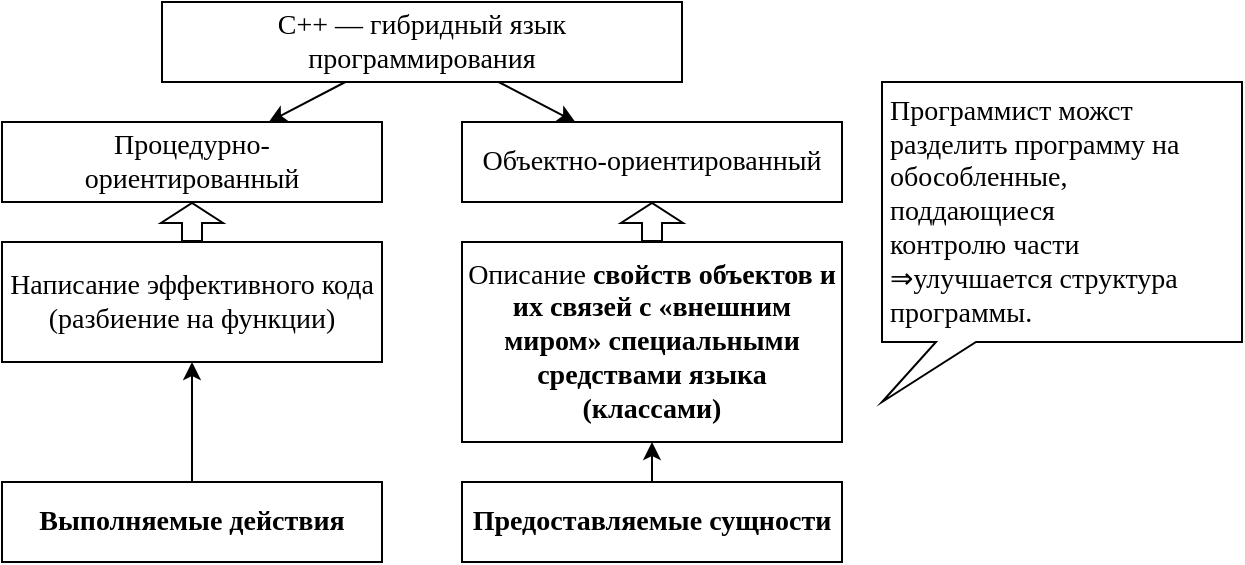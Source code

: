 <mxfile version="14.5.1" type="device" pages="21"><diagram id="sf1mNmDmfhZwfGhcnqOT" name="image1"><mxGraphModel dx="868" dy="550" grid="1" gridSize="10" guides="1" tooltips="1" connect="1" arrows="1" fold="1" page="1" pageScale="1" pageWidth="827" pageHeight="1169" math="0" shadow="0"><root><mxCell id="0"/><mxCell id="1" parent="0"/><mxCell id="jJUdlgsBnP7VeAEEu7Lr-8" style="rounded=0;orthogonalLoop=1;jettySize=auto;html=1;fontFamily=Times New Roman;fontSize=14;spacing=4;" parent="1" source="jJUdlgsBnP7VeAEEu7Lr-5" target="jJUdlgsBnP7VeAEEu7Lr-6" edge="1"><mxGeometry relative="1" as="geometry"/></mxCell><mxCell id="jJUdlgsBnP7VeAEEu7Lr-9" style="edgeStyle=none;rounded=0;orthogonalLoop=1;jettySize=auto;html=1;fontFamily=Times New Roman;fontSize=14;spacing=4;" parent="1" source="jJUdlgsBnP7VeAEEu7Lr-5" target="jJUdlgsBnP7VeAEEu7Lr-7" edge="1"><mxGeometry relative="1" as="geometry"/></mxCell><mxCell id="jJUdlgsBnP7VeAEEu7Lr-5" value="&lt;font style=&quot;font-size: 14px;&quot;&gt;C++ — гибридный язык программирования&lt;br style=&quot;font-size: 14px;&quot;&gt;&lt;/font&gt;" style="rounded=0;whiteSpace=wrap;html=1;fontSize=14;spacing=4;fontFamily=Times New Roman;" parent="1" vertex="1"><mxGeometry x="120" y="40" width="260" height="40" as="geometry"/></mxCell><mxCell id="jJUdlgsBnP7VeAEEu7Lr-6" value="&lt;div style=&quot;font-size: 14px&quot;&gt;Процедурно-ориентированный&lt;/div&gt;" style="rounded=0;whiteSpace=wrap;html=1;fontFamily=Times New Roman;fontSize=14;spacing=4;" parent="1" vertex="1"><mxGeometry x="40" y="100" width="190" height="40" as="geometry"/></mxCell><mxCell id="jJUdlgsBnP7VeAEEu7Lr-7" value="Объектно-ориентированный" style="rounded=0;whiteSpace=wrap;html=1;fontFamily=Times New Roman;fontSize=14;spacing=4;" parent="1" vertex="1"><mxGeometry x="270" y="100" width="190" height="40" as="geometry"/></mxCell><mxCell id="jJUdlgsBnP7VeAEEu7Lr-20" style="edgeStyle=none;rounded=0;orthogonalLoop=1;jettySize=auto;html=1;exitX=0.5;exitY=0;exitDx=0;exitDy=0;fontFamily=Times New Roman;fontSize=14;shape=flexArrow;endSize=3;startSize=3;spacing=4;" parent="1" source="jJUdlgsBnP7VeAEEu7Lr-10" target="jJUdlgsBnP7VeAEEu7Lr-6" edge="1"><mxGeometry relative="1" as="geometry"/></mxCell><mxCell id="jJUdlgsBnP7VeAEEu7Lr-10" value="Написание эффективного кода (разбиение на функции)" style="rounded=0;whiteSpace=wrap;html=1;fontFamily=Times New Roman;fontSize=14;spacing=4;" parent="1" vertex="1"><mxGeometry x="40" y="160" width="190" height="60" as="geometry"/></mxCell><mxCell id="jJUdlgsBnP7VeAEEu7Lr-21" style="edgeStyle=none;rounded=0;orthogonalLoop=1;jettySize=auto;html=1;exitX=0.5;exitY=0;exitDx=0;exitDy=0;fontFamily=Times New Roman;fontSize=14;shape=flexArrow;endSize=3;startSize=3;spacing=4;" parent="1" source="jJUdlgsBnP7VeAEEu7Lr-13" target="jJUdlgsBnP7VeAEEu7Lr-7" edge="1"><mxGeometry relative="1" as="geometry"/></mxCell><mxCell id="jJUdlgsBnP7VeAEEu7Lr-13" value="Описание &lt;b style=&quot;font-size: 14px;&quot;&gt;свойств объектов и их связей с «&lt;/b&gt;&lt;b style=&quot;font-size: 14px;&quot;&gt;&lt;b style=&quot;font-size: 14px;&quot;&gt;внешним миром&lt;/b&gt;» специальными средствами языка (классами)&lt;/b&gt;" style="rounded=0;whiteSpace=wrap;html=1;fontFamily=Times New Roman;fontSize=14;spacing=4;" parent="1" vertex="1"><mxGeometry x="270" y="160" width="190" height="100" as="geometry"/></mxCell><mxCell id="jJUdlgsBnP7VeAEEu7Lr-14" value="&lt;div style=&quot;font-size: 14px;&quot; align=&quot;left&quot;&gt;Программист можст разделить программу на обособленные,&lt;br style=&quot;font-size: 14px;&quot;&gt;поддающиеся&lt;br style=&quot;font-size: 14px;&quot;&gt;контролю части ⇒улучшается структура программы.&lt;br style=&quot;font-size: 14px;&quot;&gt;&lt;/div&gt;" style="shape=callout;whiteSpace=wrap;html=1;perimeter=calloutPerimeter;fontFamily=Times New Roman;fontSize=14;align=left;position2=0;size=30;position=0.15;spacing=4;" parent="1" vertex="1"><mxGeometry x="480" y="80" width="180" height="160" as="geometry"/></mxCell><mxCell id="jJUdlgsBnP7VeAEEu7Lr-18" value="" style="edgeStyle=none;rounded=0;orthogonalLoop=1;jettySize=auto;html=1;fontFamily=Times New Roman;fontSize=14;spacing=4;" parent="1" source="jJUdlgsBnP7VeAEEu7Lr-15" target="jJUdlgsBnP7VeAEEu7Lr-10" edge="1"><mxGeometry relative="1" as="geometry"/></mxCell><mxCell id="jJUdlgsBnP7VeAEEu7Lr-15" value="&lt;b style=&quot;font-size: 14px;&quot;&gt;Выполняемые действия&lt;br style=&quot;font-size: 14px;&quot;&gt;&lt;/b&gt;" style="rounded=0;whiteSpace=wrap;html=1;fontFamily=Times New Roman;fontSize=14;spacing=4;" parent="1" vertex="1"><mxGeometry x="40" y="280" width="190" height="40" as="geometry"/></mxCell><mxCell id="jJUdlgsBnP7VeAEEu7Lr-19" style="edgeStyle=none;rounded=0;orthogonalLoop=1;jettySize=auto;html=1;exitX=0.5;exitY=0;exitDx=0;exitDy=0;fontFamily=Times New Roman;fontSize=14;spacing=4;" parent="1" source="jJUdlgsBnP7VeAEEu7Lr-17" target="jJUdlgsBnP7VeAEEu7Lr-13" edge="1"><mxGeometry relative="1" as="geometry"/></mxCell><mxCell id="jJUdlgsBnP7VeAEEu7Lr-17" value="&lt;b style=&quot;font-size: 14px;&quot;&gt;Предоставляемые сущности&lt;br style=&quot;font-size: 14px;&quot;&gt;&lt;/b&gt;" style="rounded=0;whiteSpace=wrap;html=1;fontFamily=Times New Roman;fontSize=14;spacing=4;" parent="1" vertex="1"><mxGeometry x="270" y="280" width="190" height="40" as="geometry"/></mxCell></root></mxGraphModel></diagram><diagram id="fkUWfKnnSeNSpxwS53Y7" name="image2"><mxGraphModel dx="1332" dy="586" grid="1" gridSize="10" guides="1" tooltips="1" connect="1" arrows="1" fold="1" page="1" pageScale="1" pageWidth="827" pageHeight="1169" math="0" shadow="0"><root><mxCell id="h4AgQ1gynHUo0d_qGZMG-0"/><mxCell id="h4AgQ1gynHUo0d_qGZMG-1" parent="h4AgQ1gynHUo0d_qGZMG-0"/><mxCell id="Du_xD0kq1DlGErKpglbw-6" style="edgeStyle=orthogonalEdgeStyle;rounded=0;orthogonalLoop=1;jettySize=auto;html=1;fontFamily=Times New Roman;fontSize=14;strokeColor=#000000;endArrow=none;endFill=0;spacing=4;" parent="h4AgQ1gynHUo0d_qGZMG-1" source="Du_xD0kq1DlGErKpglbw-2" target="Du_xD0kq1DlGErKpglbw-4" edge="1"><mxGeometry relative="1" as="geometry"/></mxCell><mxCell id="Du_xD0kq1DlGErKpglbw-7" style="edgeStyle=orthogonalEdgeStyle;rounded=0;orthogonalLoop=1;jettySize=auto;html=1;fontFamily=Times New Roman;fontSize=14;endArrow=none;endFill=0;strokeColor=#000000;exitX=0.5;exitY=1;exitDx=0;exitDy=0;spacing=4;" parent="h4AgQ1gynHUo0d_qGZMG-1" source="Du_xD0kq1DlGErKpglbw-2" target="Du_xD0kq1DlGErKpglbw-3" edge="1"><mxGeometry relative="1" as="geometry"><Array as="points"><mxPoint x="360" y="90"/><mxPoint x="200" y="90"/></Array></mxGeometry></mxCell><mxCell id="Du_xD0kq1DlGErKpglbw-8" style="edgeStyle=orthogonalEdgeStyle;rounded=0;orthogonalLoop=1;jettySize=auto;html=1;fontFamily=Times New Roman;fontSize=14;endArrow=none;endFill=0;strokeColor=#000000;exitX=0.5;exitY=1;exitDx=0;exitDy=0;spacing=4;" parent="h4AgQ1gynHUo0d_qGZMG-1" source="Du_xD0kq1DlGErKpglbw-2" target="Du_xD0kq1DlGErKpglbw-5" edge="1"><mxGeometry relative="1" as="geometry"><Array as="points"><mxPoint x="360" y="90"/><mxPoint x="520" y="90"/></Array></mxGeometry></mxCell><mxCell id="Du_xD0kq1DlGErKpglbw-2" value="Понятия" style="rounded=0;whiteSpace=wrap;html=1;fontFamily=Times New Roman;fontSize=14;spacing=4;" parent="h4AgQ1gynHUo0d_qGZMG-1" vertex="1"><mxGeometry x="300" y="50" width="120" height="30" as="geometry"/></mxCell><mxCell id="Du_xD0kq1DlGErKpglbw-11" style="edgeStyle=orthogonalEdgeStyle;rounded=0;orthogonalLoop=1;jettySize=auto;html=1;fontFamily=Times New Roman;fontSize=14;endArrow=none;endFill=0;strokeColor=#000000;spacing=4;" parent="h4AgQ1gynHUo0d_qGZMG-1" source="Du_xD0kq1DlGErKpglbw-3" target="Du_xD0kq1DlGErKpglbw-9" edge="1"><mxGeometry relative="1" as="geometry"><Array as="points"><mxPoint x="200" y="140"/><mxPoint x="100" y="140"/></Array></mxGeometry></mxCell><mxCell id="Du_xD0kq1DlGErKpglbw-12" style="edgeStyle=orthogonalEdgeStyle;rounded=0;orthogonalLoop=1;jettySize=auto;html=1;exitX=0.5;exitY=1;exitDx=0;exitDy=0;entryX=0.5;entryY=0;entryDx=0;entryDy=0;fontFamily=Times New Roman;fontSize=14;endArrow=none;endFill=0;strokeColor=#000000;spacing=4;" parent="h4AgQ1gynHUo0d_qGZMG-1" source="Du_xD0kq1DlGErKpglbw-3" target="Du_xD0kq1DlGErKpglbw-10" edge="1"><mxGeometry relative="1" as="geometry"><Array as="points"><mxPoint x="200" y="140"/><mxPoint x="229" y="140"/></Array></mxGeometry></mxCell><mxCell id="Du_xD0kq1DlGErKpglbw-3" value="Инкапсуляция" style="rounded=0;whiteSpace=wrap;html=1;fontFamily=Times New Roman;fontSize=14;spacing=4;" parent="h4AgQ1gynHUo0d_qGZMG-1" vertex="1"><mxGeometry x="140" y="100" width="120" height="30" as="geometry"/></mxCell><mxCell id="Du_xD0kq1DlGErKpglbw-15" value="" style="edgeStyle=orthogonalEdgeStyle;rounded=0;orthogonalLoop=1;jettySize=auto;html=1;fontFamily=Times New Roman;fontSize=14;endArrow=none;endFill=0;strokeColor=#000000;spacing=4;" parent="h4AgQ1gynHUo0d_qGZMG-1" source="Du_xD0kq1DlGErKpglbw-4" target="Du_xD0kq1DlGErKpglbw-13" edge="1"><mxGeometry relative="1" as="geometry"/></mxCell><mxCell id="Du_xD0kq1DlGErKpglbw-4" value="Наследование" style="rounded=0;whiteSpace=wrap;html=1;fontFamily=Times New Roman;fontSize=14;spacing=4;" parent="h4AgQ1gynHUo0d_qGZMG-1" vertex="1"><mxGeometry x="300" y="100" width="120" height="30" as="geometry"/></mxCell><mxCell id="Du_xD0kq1DlGErKpglbw-16" value="" style="edgeStyle=orthogonalEdgeStyle;rounded=0;orthogonalLoop=1;jettySize=auto;html=1;fontFamily=Times New Roman;fontSize=14;endArrow=none;endFill=0;strokeColor=#000000;spacing=4;" parent="h4AgQ1gynHUo0d_qGZMG-1" source="Du_xD0kq1DlGErKpglbw-5" target="Du_xD0kq1DlGErKpglbw-14" edge="1"><mxGeometry relative="1" as="geometry"/></mxCell><mxCell id="Du_xD0kq1DlGErKpglbw-5" value="Полиморфизм" style="rounded=0;whiteSpace=wrap;html=1;fontFamily=Times New Roman;fontSize=14;spacing=4;" parent="h4AgQ1gynHUo0d_qGZMG-1" vertex="1"><mxGeometry x="460" y="100" width="120" height="30" as="geometry"/></mxCell><mxCell id="Du_xD0kq1DlGErKpglbw-9" value="&lt;div style=&quot;font-size: 14px;&quot;&gt;Каждым класс представляет уникальный набор данных и набор операции (методов) над этими данными&lt;/div&gt;" style="rounded=0;whiteSpace=wrap;html=1;fontFamily=Times New Roman;fontSize=14;spacing=4;" parent="h4AgQ1gynHUo0d_qGZMG-1" vertex="1"><mxGeometry x="40" y="150" width="120" height="130" as="geometry"/></mxCell><mxCell id="Du_xD0kq1DlGErKpglbw-10" value="&lt;div style=&quot;font-size: 14px;&quot;&gt;Возможность использования &lt;i style=&quot;font-size: 14px;&quot;&gt;объекта &lt;/i&gt;как «черного яшика»: «внешнему» пользователю прелоставлен интерфейс, детали реализации скрыты&lt;/div&gt;" style="rounded=0;whiteSpace=wrap;html=1;fontFamily=Times New Roman;fontSize=14;spacing=4;" parent="h4AgQ1gynHUo0d_qGZMG-1" vertex="1"><mxGeometry x="169" y="150" width="120" height="170" as="geometry"/></mxCell><mxCell id="Du_xD0kq1DlGErKpglbw-13" value="Возможность добавления новых свойств к &lt;i style=&quot;font-size: 14px;&quot;&gt;классам&lt;/i&gt;.&lt;br style=&quot;font-size: 14px;&quot;&gt;разработанных Вами или другими разработчиками" style="rounded=0;whiteSpace=wrap;html=1;fontFamily=Times New Roman;fontSize=14;spacing=4;" parent="h4AgQ1gynHUo0d_qGZMG-1" vertex="1"><mxGeometry x="300" y="150" width="130" height="110" as="geometry"/></mxCell><mxCell id="Du_xD0kq1DlGErKpglbw-14" value="&lt;div style=&quot;font-size: 14px;&quot;&gt;Получение разного поведения &lt;i style=&quot;font-size: 14px;&quot;&gt;объектов &lt;/i&gt;во время выполнения посрсдством одного и того же кода&lt;/div&gt;" style="rounded=0;whiteSpace=wrap;html=1;fontFamily=Times New Roman;fontSize=14;spacing=4;" parent="h4AgQ1gynHUo0d_qGZMG-1" vertex="1"><mxGeometry x="440" y="150" width="140" height="110" as="geometry"/></mxCell></root></mxGraphModel></diagram><diagram id="JTiZ6mUYhRjx88_0vkah" name="image3"><mxGraphModel dx="1332" dy="586" grid="1" gridSize="10" guides="1" tooltips="1" connect="1" arrows="1" fold="1" page="1" pageScale="1" pageWidth="827" pageHeight="1169" math="0" shadow="0"><root><mxCell id="Q-HMkKHbuHoUAVGRaUG3-0"/><mxCell id="Q-HMkKHbuHoUAVGRaUG3-1" parent="Q-HMkKHbuHoUAVGRaUG3-0"/><mxCell id="Q-HMkKHbuHoUAVGRaUG3-2" value="" style="rounded=0;whiteSpace=wrap;html=1;fontFamily=Times New Roman;fontSize=13;" parent="Q-HMkKHbuHoUAVGRaUG3-1" vertex="1"><mxGeometry x="40" y="40" width="200" height="160" as="geometry"/></mxCell><mxCell id="Q-HMkKHbuHoUAVGRaUG3-5" value="&lt;font style=&quot;font-size: 18px&quot;&gt;&lt;b&gt;Клиент&lt;/b&gt;&lt;/font&gt;" style="text;html=1;strokeColor=none;fillColor=none;align=center;verticalAlign=middle;whiteSpace=wrap;rounded=0;fontFamily=Times New Roman;fontSize=13;" parent="Q-HMkKHbuHoUAVGRaUG3-1" vertex="1"><mxGeometry x="60" y="60" width="60" height="20" as="geometry"/></mxCell><mxCell id="Q-HMkKHbuHoUAVGRaUG3-13" value="&lt;div style=&quot;font-size: 14px;&quot;&gt;result&lt;/div&gt;" style="edgeStyle=orthogonalEdgeStyle;rounded=0;orthogonalLoop=1;jettySize=auto;html=1;fontFamily=Times New Roman;fontSize=14;endArrow=classic;endFill=1;strokeColor=#000000;strokeWidth=2;exitX=1;exitY=0.5;exitDx=0;exitDy=0;entryX=0.5;entryY=0.875;entryDx=0;entryDy=0;entryPerimeter=0;" parent="Q-HMkKHbuHoUAVGRaUG3-1" source="Q-HMkKHbuHoUAVGRaUG3-6" target="Q-HMkKHbuHoUAVGRaUG3-2" edge="1"><mxGeometry x="-0.833" y="20" relative="1" as="geometry"><mxPoint x="480" y="150" as="targetPoint"/><Array as="points"><mxPoint x="500" y="100"/><mxPoint x="500" y="180"/></Array><mxPoint as="offset"/></mxGeometry></mxCell><mxCell id="Q-HMkKHbuHoUAVGRaUG3-6" value="&lt;b style=&quot;font-size: 14px;&quot;&gt;Сервер &lt;/b&gt;осуществляет &lt;b style=&quot;font-size: 14px;&quot;&gt;свои &lt;/b&gt;действия с разными наборами данных клинта" style="rounded=0;whiteSpace=wrap;html=1;fontFamily=Times New Roman;fontSize=14;" parent="Q-HMkKHbuHoUAVGRaUG3-1" vertex="1"><mxGeometry x="280" y="40" width="140" height="120" as="geometry"/></mxCell><mxCell id="Q-HMkKHbuHoUAVGRaUG3-7" value="" style="shape=curlyBracket;whiteSpace=wrap;html=1;rounded=1;fontFamily=Times New Roman;fontSize=13;" parent="Q-HMkKHbuHoUAVGRaUG3-1" vertex="1"><mxGeometry x="150" y="50" width="20" height="100" as="geometry"/></mxCell><mxCell id="Q-HMkKHbuHoUAVGRaUG3-8" value="day" style="endArrow=classic;html=1;fontFamily=Times New Roman;fontSize=14;strokeColor=#000000;strokeWidth=2;" parent="Q-HMkKHbuHoUAVGRaUG3-1" edge="1"><mxGeometry x="-0.333" y="20" width="50" height="50" relative="1" as="geometry"><mxPoint x="180" y="70" as="sourcePoint"/><mxPoint x="280" y="69.5" as="targetPoint"/><mxPoint y="1" as="offset"/></mxGeometry></mxCell><mxCell id="Q-HMkKHbuHoUAVGRaUG3-9" value="month" style="endArrow=classic;html=1;fontFamily=Times New Roman;fontSize=14;strokeColor=#000000;strokeWidth=2;" parent="Q-HMkKHbuHoUAVGRaUG3-1" edge="1"><mxGeometry x="-0.333" y="20" width="50" height="50" relative="1" as="geometry"><mxPoint x="180" y="100" as="sourcePoint"/><mxPoint x="280" y="99.5" as="targetPoint"/><mxPoint y="1" as="offset"/></mxGeometry></mxCell><mxCell id="Q-HMkKHbuHoUAVGRaUG3-10" value="year" style="endArrow=classic;html=1;fontFamily=Times New Roman;fontSize=14;strokeColor=#000000;strokeWidth=2;" parent="Q-HMkKHbuHoUAVGRaUG3-1" edge="1"><mxGeometry x="-0.333" y="20" width="50" height="50" relative="1" as="geometry"><mxPoint x="180" y="130.5" as="sourcePoint"/><mxPoint x="280" y="130" as="targetPoint"/><mxPoint y="1" as="offset"/></mxGeometry></mxCell><mxCell id="Q-HMkKHbuHoUAVGRaUG3-11" value="&lt;div&gt;предоставляет данные&lt;/div&gt;" style="text;html=1;strokeColor=none;fillColor=none;align=center;verticalAlign=middle;whiteSpace=wrap;rounded=0;fontFamily=Times New Roman;fontSize=13;fontStyle=1" parent="Q-HMkKHbuHoUAVGRaUG3-1" vertex="1"><mxGeometry x="75" y="100" width="40" height="20" as="geometry"/></mxCell><mxCell id="Q-HMkKHbuHoUAVGRaUG3-12" value="и получает результат" style="text;html=1;strokeColor=none;fillColor=none;align=center;verticalAlign=middle;whiteSpace=wrap;rounded=0;fontFamily=Times New Roman;fontSize=13;fontStyle=1" parent="Q-HMkKHbuHoUAVGRaUG3-1" vertex="1"><mxGeometry x="60" y="160" width="70" height="20" as="geometry"/></mxCell></root></mxGraphModel></diagram><diagram id="nxqeLMnAX_BsMfi1hwgP" name="image4"><mxGraphModel dx="1332" dy="586" grid="1" gridSize="10" guides="1" tooltips="1" connect="1" arrows="1" fold="1" page="1" pageScale="1" pageWidth="827" pageHeight="1169" math="0" shadow="0"><root><mxCell id="HXjadT5grjae77PXwt8k-0"/><mxCell id="HXjadT5grjae77PXwt8k-1" parent="HXjadT5grjae77PXwt8k-0"/><mxCell id="xs03QfZ9kUf_6_o7SQ4B-4" value="Date*" style="edgeStyle=orthogonalEdgeStyle;rounded=0;orthogonalLoop=1;jettySize=auto;html=1;fontFamily=Times New Roman;fontSize=14;endArrow=classic;endFill=1;strokeColor=#000000;strokeWidth=2;" parent="HXjadT5grjae77PXwt8k-1" source="HXjadT5grjae77PXwt8k-2" target="xs03QfZ9kUf_6_o7SQ4B-3" edge="1"><mxGeometry y="20" relative="1" as="geometry"><mxPoint x="278" y="88" as="targetPoint"/><Array as="points"><mxPoint x="220" y="120"/><mxPoint x="220" y="120"/></Array><mxPoint as="offset"/></mxGeometry></mxCell><mxCell id="HXjadT5grjae77PXwt8k-2" value="" style="rounded=0;whiteSpace=wrap;html=1;fontFamily=Times New Roman;fontSize=13;" parent="HXjadT5grjae77PXwt8k-1" vertex="1"><mxGeometry x="40" y="40" width="160" height="190" as="geometry"/></mxCell><mxCell id="xs03QfZ9kUf_6_o7SQ4B-0" value="&lt;font style=&quot;font-size: 18px&quot;&gt;&lt;b&gt;Клиент&lt;/b&gt;&lt;/font&gt;" style="text;html=1;strokeColor=none;fillColor=none;align=center;verticalAlign=middle;whiteSpace=wrap;rounded=0;fontFamily=Times New Roman;fontSize=13;" parent="HXjadT5grjae77PXwt8k-1" vertex="1"><mxGeometry x="90" y="50" width="60" height="20" as="geometry"/></mxCell><mxCell id="xs03QfZ9kUf_6_o7SQ4B-1" value="&lt;div style=&quot;font-size: 15px;&quot;&gt;предоставляет укруненное данное&lt;/div&gt;" style="text;html=1;strokeColor=none;fillColor=none;align=center;verticalAlign=middle;whiteSpace=wrap;rounded=0;fontFamily=Times New Roman;fontSize=15;fontStyle=1" parent="HXjadT5grjae77PXwt8k-1" vertex="1"><mxGeometry x="100" y="100" width="40" height="20" as="geometry"/></mxCell><mxCell id="xs03QfZ9kUf_6_o7SQ4B-2" value="и получает результат" style="text;html=1;strokeColor=none;fillColor=none;align=center;verticalAlign=middle;whiteSpace=wrap;rounded=0;fontFamily=Times New Roman;fontSize=15;fontStyle=1" parent="HXjadT5grjae77PXwt8k-1" vertex="1"><mxGeometry x="80" y="180" width="80" height="20" as="geometry"/></mxCell><mxCell id="xs03QfZ9kUf_6_o7SQ4B-5" value="result" style="edgeStyle=orthogonalEdgeStyle;rounded=0;orthogonalLoop=1;jettySize=auto;html=1;fontFamily=Times New Roman;fontSize=14;endArrow=classic;endFill=1;strokeColor=#000000;strokeWidth=2;exitX=1;exitY=0.5;exitDx=0;exitDy=0;" parent="HXjadT5grjae77PXwt8k-1" source="xs03QfZ9kUf_6_o7SQ4B-3" target="HXjadT5grjae77PXwt8k-2" edge="1"><mxGeometry x="-0.84" relative="1" as="geometry"><Array as="points"><mxPoint x="520" y="110"/><mxPoint x="520" y="210"/></Array><mxPoint as="offset"/></mxGeometry></mxCell><mxCell id="xs03QfZ9kUf_6_o7SQ4B-3" value="&lt;div style=&quot;font-size: 14px&quot;&gt;Сервер осуществляет &lt;i&gt;свои&lt;/i&gt;&lt;b&gt; &lt;/b&gt;действия с разными наборами данных клиента посредством одного укрупненного параметра&lt;/div&gt;" style="rounded=0;whiteSpace=wrap;html=1;fontFamily=Times New Roman;fontSize=13;spacing=4;" parent="HXjadT5grjae77PXwt8k-1" vertex="1"><mxGeometry x="280" y="40" width="160" height="140" as="geometry"/></mxCell></root></mxGraphModel></diagram><diagram id="YrQNa4ZTlmPFLepE5KLr" name="image5"><mxGraphModel dx="1332" dy="586" grid="1" gridSize="10" guides="1" tooltips="1" connect="1" arrows="1" fold="1" page="1" pageScale="1" pageWidth="827" pageHeight="1169" math="0" shadow="0"><root><mxCell id="L4VS5Yp9ozQv7fHXvTi4-0"/><mxCell id="L4VS5Yp9ozQv7fHXvTi4-1" parent="L4VS5Yp9ozQv7fHXvTi4-0"/><mxCell id="VFlisSnf2TluzAYdK0ZA-0" value="" style="edgeStyle=orthogonalEdgeStyle;rounded=0;orthogonalLoop=1;jettySize=auto;html=1;fontFamily=Times New Roman;fontSize=14;endArrow=classic;endFill=1;strokeColor=#000000;strokeWidth=2;" parent="L4VS5Yp9ozQv7fHXvTi4-1" source="VFlisSnf2TluzAYdK0ZA-1" target="VFlisSnf2TluzAYdK0ZA-6" edge="1"><mxGeometry y="20" relative="1" as="geometry"><mxPoint x="278" y="88" as="targetPoint"/><Array as="points"><mxPoint x="220" y="120"/><mxPoint x="220" y="120"/></Array><mxPoint as="offset"/></mxGeometry></mxCell><mxCell id="VFlisSnf2TluzAYdK0ZA-1" value="" style="rounded=0;whiteSpace=wrap;html=1;fontFamily=Times New Roman;fontSize=13;" parent="L4VS5Yp9ozQv7fHXvTi4-1" vertex="1"><mxGeometry x="40" y="40" width="160" height="190" as="geometry"/></mxCell><mxCell id="VFlisSnf2TluzAYdK0ZA-2" value="&lt;font style=&quot;font-size: 18px&quot;&gt;&lt;b&gt;Клиент&lt;/b&gt;&lt;/font&gt;" style="text;html=1;strokeColor=none;fillColor=none;align=center;verticalAlign=middle;whiteSpace=wrap;rounded=0;fontFamily=Times New Roman;fontSize=13;" parent="L4VS5Yp9ozQv7fHXvTi4-1" vertex="1"><mxGeometry x="90" y="50" width="60" height="20" as="geometry"/></mxCell><mxCell id="VFlisSnf2TluzAYdK0ZA-3" value="&lt;div&gt;Только ннициирует действие сервера&lt;/div&gt;" style="text;html=1;strokeColor=none;fillColor=none;align=center;verticalAlign=middle;whiteSpace=wrap;rounded=0;fontFamily=Times New Roman;fontSize=15;fontStyle=1" parent="L4VS5Yp9ozQv7fHXvTi4-1" vertex="1"><mxGeometry x="80" y="110" width="80" height="20" as="geometry"/></mxCell><mxCell id="VFlisSnf2TluzAYdK0ZA-4" value="и получает результат" style="text;html=1;strokeColor=none;fillColor=none;align=center;verticalAlign=middle;whiteSpace=wrap;rounded=0;fontFamily=Times New Roman;fontSize=15;fontStyle=1" parent="L4VS5Yp9ozQv7fHXvTi4-1" vertex="1"><mxGeometry x="80" y="180" width="80" height="20" as="geometry"/></mxCell><mxCell id="VFlisSnf2TluzAYdK0ZA-5" value="result" style="edgeStyle=orthogonalEdgeStyle;rounded=0;orthogonalLoop=1;jettySize=auto;html=1;fontFamily=Times New Roman;fontSize=14;endArrow=classic;endFill=1;strokeColor=#000000;strokeWidth=2;exitX=1;exitY=0.5;exitDx=0;exitDy=0;" parent="L4VS5Yp9ozQv7fHXvTi4-1" source="VFlisSnf2TluzAYdK0ZA-6" target="VFlisSnf2TluzAYdK0ZA-1" edge="1"><mxGeometry x="-0.84" relative="1" as="geometry"><Array as="points"><mxPoint x="520" y="110"/><mxPoint x="520" y="210"/></Array><mxPoint as="offset"/></mxGeometry></mxCell><mxCell id="VFlisSnf2TluzAYdK0ZA-6" value="&lt;div style=&quot;font-size: 14px&quot;&gt;&lt;b&gt;Сервер осуществляет &lt;i&gt;свои&lt;/i&gt; действия над своими данными&lt;br&gt;&lt;/b&gt;&lt;/div&gt;" style="rounded=0;whiteSpace=wrap;html=1;fontFamily=Times New Roman;fontSize=13;spacing=4;" parent="L4VS5Yp9ozQv7fHXvTi4-1" vertex="1"><mxGeometry x="280" y="40" width="160" height="140" as="geometry"/></mxCell></root></mxGraphModel></diagram><diagram id="gQgfG1Gzin2cc_3jedJD" name="image6"><mxGraphModel dx="1332" dy="586" grid="1" gridSize="10" guides="1" tooltips="1" connect="1" arrows="1" fold="1" page="1" pageScale="1" pageWidth="827" pageHeight="1169" math="0" shadow="0"><root><mxCell id="1Pa3TMt4LNz0lqdmIOoQ-0"/><mxCell id="1Pa3TMt4LNz0lqdmIOoQ-1" parent="1Pa3TMt4LNz0lqdmIOoQ-0"/><mxCell id="1Pa3TMt4LNz0lqdmIOoQ-4" value="server" style="swimlane;fontFamily=Times New Roman;fontSize=14;fontStyle=0;swimlaneLine=0;labelBackgroundColor=#FFFFFF;strokeWidth=2;" parent="1Pa3TMt4LNz0lqdmIOoQ-1" vertex="1"><mxGeometry x="40" y="120" width="380" height="210" as="geometry"/></mxCell><mxCell id="1Pa3TMt4LNz0lqdmIOoQ-7" value="&lt;div align=&quot;right&quot;&gt;server.cpp&lt;/div&gt;&lt;div align=&quot;left&quot;&gt;&lt;font style=&quot;font-size: 13px&quot; face=&quot;Consolas&quot;&gt;#include &quot;server.h&quot;&lt;/font&gt;&lt;/div&gt;&lt;div align=&quot;left&quot;&gt;&lt;font face=&quot;Consolas&quot;&gt;&lt;font style=&quot;font-size: 13px&quot;&gt;//&lt;/font&gt;&lt;font face=&quot;Times New Roman&quot;&gt;Реализация не inline-методов&lt;/font&gt;&lt;/font&gt;&lt;br&gt;&lt;/div&gt;" style="rounded=0;whiteSpace=wrap;html=1;fontFamily=Times New Roman;fontSize=14;strokeColor=#000000;spacing=4;" parent="1Pa3TMt4LNz0lqdmIOoQ-4" vertex="1"><mxGeometry x="10" y="60" width="140" height="90" as="geometry"/></mxCell><mxCell id="1Pa3TMt4LNz0lqdmIOoQ-8" value="&lt;p align=&quot;right&quot;&gt;server.h&lt;/p&gt;&lt;div align=&quot;left&quot;&gt;&lt;ol&gt;&lt;li&gt;Объявление класса (описание пользовательского гина данных)&lt;/li&gt;&lt;li&gt;Документация&lt;/li&gt;&lt;li&gt;Реализация inline-методов&lt;br&gt;&lt;/li&gt;&lt;/ol&gt;&lt;/div&gt;" style="rounded=0;whiteSpace=wrap;html=1;fontFamily=Times New Roman;fontSize=14;strokeColor=#000000;spacing=4;" parent="1Pa3TMt4LNz0lqdmIOoQ-4" vertex="1"><mxGeometry x="170" y="22.5" width="200" height="165" as="geometry"/></mxCell><mxCell id="0sIf0-HM4v6miBqrP3_P-2" value="&lt;div&gt;Детали реализации, о которых пользователю знать не нужно&lt;/div&gt;" style="shape=callout;whiteSpace=wrap;html=1;perimeter=calloutPerimeter;fontFamily=Times New Roman;fontSize=14;fontColor=#000000;align=center;strokeColor=#000000;fillColor=#ffffff;size=70;position=0.63;rounded=1;" parent="1Pa3TMt4LNz0lqdmIOoQ-1" vertex="1"><mxGeometry x="70" y="40" width="160" height="140" as="geometry"/></mxCell><mxCell id="0sIf0-HM4v6miBqrP3_P-3" value="Пользовательский интерфейс, который необходим клиенту" style="shape=callout;whiteSpace=wrap;html=1;perimeter=calloutPerimeter;fontFamily=Times New Roman;fontSize=14;fontColor=#000000;align=center;strokeColor=#000000;fillColor=#ffffff;size=30;position=0.63;rounded=1;position2=0.56;" parent="1Pa3TMt4LNz0lqdmIOoQ-1" vertex="1"><mxGeometry x="260" y="40" width="160" height="100" as="geometry"/></mxCell><mxCell id="0sIf0-HM4v6miBqrP3_P-7" style="edgeStyle=orthogonalEdgeStyle;rounded=0;orthogonalLoop=1;jettySize=auto;html=1;fontFamily=Times New Roman;fontSize=14;endArrow=classic;endFill=1;strokeColor=#000000;strokeWidth=2;" parent="1Pa3TMt4LNz0lqdmIOoQ-1" source="0sIf0-HM4v6miBqrP3_P-4" target="1Pa3TMt4LNz0lqdmIOoQ-8" edge="1"><mxGeometry relative="1" as="geometry"><Array as="points"><mxPoint x="160" y="340"/><mxPoint x="290" y="340"/></Array></mxGeometry></mxCell><mxCell id="0sIf0-HM4v6miBqrP3_P-4" value="&lt;div align=&quot;right&quot;&gt;client_1.cpp&lt;/div&gt;&lt;div align=&quot;left&quot;&gt;&lt;font style=&quot;font-size: 13px&quot; face=&quot;Consolas&quot;&gt;#include &quot;server.h&quot;&lt;/font&gt;&lt;/div&gt;&lt;div align=&quot;left&quot;&gt;&lt;font face=&quot;Consolas&quot;&gt;&lt;font style=&quot;font-size: 13px&quot;&gt;//&lt;/font&gt;&lt;font face=&quot;Times New Roman&quot;&gt;Создание и использование экземпляров класса&lt;/font&gt;&lt;/font&gt;&lt;br&gt;&lt;/div&gt;" style="rounded=0;whiteSpace=wrap;html=1;fontFamily=Times New Roman;fontSize=14;strokeColor=#000000;spacing=4;" parent="1Pa3TMt4LNz0lqdmIOoQ-1" vertex="1"><mxGeometry x="90" y="350" width="140" height="90" as="geometry"/></mxCell><mxCell id="0sIf0-HM4v6miBqrP3_P-8" style="edgeStyle=orthogonalEdgeStyle;rounded=0;orthogonalLoop=1;jettySize=auto;html=1;fontFamily=Times New Roman;fontSize=14;endArrow=classic;endFill=1;strokeColor=#000000;strokeWidth=2;" parent="1Pa3TMt4LNz0lqdmIOoQ-1" source="0sIf0-HM4v6miBqrP3_P-5" target="1Pa3TMt4LNz0lqdmIOoQ-8" edge="1"><mxGeometry relative="1" as="geometry"/></mxCell><mxCell id="0sIf0-HM4v6miBqrP3_P-5" value="&lt;div align=&quot;right&quot;&gt;client_2.cpp&lt;/div&gt;&lt;div align=&quot;left&quot;&gt;&lt;font style=&quot;font-size: 13px&quot; face=&quot;Consolas&quot;&gt;#include &quot;server.h&quot;&lt;/font&gt;&lt;/div&gt;&lt;div align=&quot;left&quot;&gt;&lt;font face=&quot;Consolas&quot;&gt;&lt;font style=&quot;font-size: 13px&quot;&gt;//&lt;/font&gt;&lt;font face=&quot;Times New Roman&quot;&gt;Создание и использование экземпляров класса&lt;/font&gt;&lt;/font&gt;&lt;br&gt;&lt;/div&gt;" style="rounded=0;whiteSpace=wrap;html=1;fontFamily=Times New Roman;fontSize=14;strokeColor=#000000;spacing=4;" parent="1Pa3TMt4LNz0lqdmIOoQ-1" vertex="1"><mxGeometry x="240" y="350" width="140" height="90" as="geometry"/></mxCell><mxCell id="0sIf0-HM4v6miBqrP3_P-9" style="edgeStyle=orthogonalEdgeStyle;rounded=0;orthogonalLoop=1;jettySize=auto;html=1;fontFamily=Times New Roman;fontSize=14;endArrow=classic;endFill=1;strokeColor=#000000;strokeWidth=2;" parent="1Pa3TMt4LNz0lqdmIOoQ-1" source="0sIf0-HM4v6miBqrP3_P-6" target="1Pa3TMt4LNz0lqdmIOoQ-8" edge="1"><mxGeometry relative="1" as="geometry"><Array as="points"><mxPoint x="460" y="340"/><mxPoint x="330" y="340"/></Array></mxGeometry></mxCell><mxCell id="0sIf0-HM4v6miBqrP3_P-6" value="&lt;div align=&quot;right&quot;&gt;client_3.cpp&lt;/div&gt;&lt;div align=&quot;left&quot;&gt;&lt;font style=&quot;font-size: 13px&quot; face=&quot;Consolas&quot;&gt;#include &quot;server.h&quot;&lt;/font&gt;&lt;/div&gt;&lt;div align=&quot;left&quot;&gt;&lt;font face=&quot;Consolas&quot;&gt;&lt;font style=&quot;font-size: 13px&quot;&gt;//&lt;/font&gt;&lt;font face=&quot;Times New Roman&quot;&gt;Создание и использование экземпляров класса&lt;/font&gt;&lt;/font&gt;&lt;br&gt;&lt;/div&gt;" style="rounded=0;whiteSpace=wrap;html=1;fontFamily=Times New Roman;fontSize=14;strokeColor=#000000;spacing=4;" parent="1Pa3TMt4LNz0lqdmIOoQ-1" vertex="1"><mxGeometry x="390" y="350" width="140" height="90" as="geometry"/></mxCell></root></mxGraphModel></diagram><diagram id="el-yJKwgqvyhXHt8NVlx" name="image7"><mxGraphModel dx="1332" dy="586" grid="1" gridSize="10" guides="1" tooltips="1" connect="1" arrows="1" fold="1" page="1" pageScale="1" pageWidth="827" pageHeight="1169" math="0" shadow="0"><root><mxCell id="rY2hOdj1Az4lzTkyTZFd-0"/><mxCell id="rY2hOdj1Az4lzTkyTZFd-1" parent="rY2hOdj1Az4lzTkyTZFd-0"/><mxCell id="WFPaTC-i5OaLOzcw2-h--0" value="Ключевое слово" style="shape=callout;whiteSpace=wrap;html=1;perimeter=calloutPerimeter;fontFamily=Times New Roman;fontSize=14;fontColor=#000000;align=center;strokeColor=#000000;fillColor=#ffffff;size=20;position=0.33;rounded=1;position2=0.11;" parent="rY2hOdj1Az4lzTkyTZFd-1" vertex="1"><mxGeometry x="60" y="40" width="90" height="80" as="geometry"/></mxCell><mxCell id="Q3UpMn7Eb5OMPMK96MEk-3" style="edgeStyle=orthogonalEdgeStyle;rounded=0;orthogonalLoop=1;jettySize=auto;html=1;entryX=0;entryY=0.5;entryDx=0;entryDy=0;fontFamily=Times New Roman;fontSize=18;endArrow=classic;endFill=1;strokeColor=#000000;strokeWidth=1;" parent="rY2hOdj1Az4lzTkyTZFd-1" source="WFPaTC-i5OaLOzcw2-h--1" target="WFPaTC-i5OaLOzcw2-h--2" edge="1"><mxGeometry relative="1" as="geometry"/></mxCell><mxCell id="Q3UpMn7Eb5OMPMK96MEk-4" style="edgeStyle=orthogonalEdgeStyle;rounded=0;orthogonalLoop=1;jettySize=auto;html=1;fontFamily=Times New Roman;fontSize=18;endArrow=classic;endFill=1;strokeColor=#000000;strokeWidth=1;" parent="rY2hOdj1Az4lzTkyTZFd-1" source="WFPaTC-i5OaLOzcw2-h--1" target="Q3UpMn7Eb5OMPMK96MEk-2" edge="1"><mxGeometry relative="1" as="geometry"/></mxCell><mxCell id="WFPaTC-i5OaLOzcw2-h--1" value="&lt;div align=&quot;left&quot;&gt;&lt;b style=&quot;font-size: 19px&quot;&gt;&lt;font style=&quot;font-size: 22px&quot;&gt;class&lt;/font&gt; &lt;/b&gt;имя_класса &lt;font size=&quot;1&quot;&gt;&lt;b style=&quot;font-size: 22px&quot;&gt;{&lt;/b&gt;&lt;/font&gt;&lt;/div&gt;&lt;div align=&quot;left&quot;&gt;&lt;br&gt;&lt;/div&gt;&lt;div align=&quot;left&quot;&gt; список_членов_класса&lt;/div&gt;&lt;div align=&quot;left&quot;&gt;&lt;br&gt;&lt;/div&gt;&lt;div align=&quot;left&quot;&gt;&lt;font size=&quot;1&quot;&gt;&lt;b style=&quot;font-size: 22px&quot;&gt;};&lt;/b&gt;&lt;/font&gt;&lt;/div&gt;" style="text;html=1;strokeColor=none;fillColor=none;align=left;verticalAlign=middle;whiteSpace=wrap;rounded=0;labelBackgroundColor=#FFFFFF;fontFamily=Consolas;fontSize=18;" parent="rY2hOdj1Az4lzTkyTZFd-1" vertex="1"><mxGeometry x="40" y="120" width="210" height="130" as="geometry"/></mxCell><mxCell id="WFPaTC-i5OaLOzcw2-h--2" value="&lt;font style=&quot;font-size: 14px&quot;&gt;Переменные класса (member variables)&lt;br&gt;&lt;/font&gt;" style="rounded=0;whiteSpace=wrap;html=1;labelBackgroundColor=#FFFFFF;fontFamily=Times New Roman;fontSize=18;strokeColor=#000000;strokeWidth=1;spacing=4;" parent="rY2hOdj1Az4lzTkyTZFd-1" vertex="1"><mxGeometry x="300" y="130" width="130" height="50" as="geometry"/></mxCell><mxCell id="Q3UpMn7Eb5OMPMK96MEk-2" value="&lt;font style=&quot;font-size: 14px&quot;&gt;Методы класса (member functions)&lt;br&gt;&lt;/font&gt;" style="rounded=0;whiteSpace=wrap;html=1;labelBackgroundColor=#FFFFFF;fontFamily=Times New Roman;fontSize=18;strokeColor=#000000;strokeWidth=1;spacing=4;" parent="rY2hOdj1Az4lzTkyTZFd-1" vertex="1"><mxGeometry x="300" y="190" width="130" height="50" as="geometry"/></mxCell></root></mxGraphModel></diagram><diagram id="1siCRIQ3CHvkdGA9HdFE" name="image8"><mxGraphModel dx="1332" dy="586" grid="1" gridSize="10" guides="1" tooltips="1" connect="1" arrows="1" fold="1" page="1" pageScale="1" pageWidth="827" pageHeight="1169" math="0" shadow="0"><root><mxCell id="YE7lCLskKLF684I1EBJk-0"/><mxCell id="YE7lCLskKLF684I1EBJk-1" parent="YE7lCLskKLF684I1EBJk-0"/></root></mxGraphModel></diagram><diagram id="wy3gOvJj8vt_WvYtExV0" name="image9"><mxGraphModel dx="1332" dy="586" grid="1" gridSize="10" guides="1" tooltips="1" connect="1" arrows="1" fold="1" page="1" pageScale="1" pageWidth="827" pageHeight="1169" math="0" shadow="0"><root><mxCell id="j2vwzTFSAlag7lFE-gd0-0"/><mxCell id="j2vwzTFSAlag7lFE-gd0-1" parent="j2vwzTFSAlag7lFE-gd0-0"/></root></mxGraphModel></diagram><diagram id="XTEBrwu-Di5gB1LCC0Y2" name="image10"><mxGraphModel dx="1332" dy="586" grid="1" gridSize="10" guides="1" tooltips="1" connect="1" arrows="1" fold="1" page="1" pageScale="1" pageWidth="827" pageHeight="1169" math="0" shadow="0"><root><mxCell id="4HUhpIqIT0Gk3mfSWmCy-0"/><mxCell id="4HUhpIqIT0Gk3mfSWmCy-1" parent="4HUhpIqIT0Gk3mfSWmCy-0"/><mxCell id="4HUhpIqIT0Gk3mfSWmCy-5" value="Container" style="swimlane;rounded=0;labelBackgroundColor=#FFFFFF;fontFamily=Times New Roman;fontSize=14;strokeColor=#000000;strokeWidth=1;dashed=1;swimlaneLine=0;glass=0;shadow=0;noLabel=1;startSize=0;" parent="4HUhpIqIT0Gk3mfSWmCy-1" vertex="1"><mxGeometry x="40" y="80" width="210" height="280" as="geometry"/></mxCell><mxCell id="4HUhpIqIT0Gk3mfSWmCy-17" style="rounded=0;orthogonalLoop=1;jettySize=auto;html=1;fontFamily=Times New Roman;fontSize=14;endArrow=classic;endFill=1;strokeColor=#000000;strokeWidth=1;dashed=1;" parent="4HUhpIqIT0Gk3mfSWmCy-5" source="4HUhpIqIT0Gk3mfSWmCy-7" target="4HUhpIqIT0Gk3mfSWmCy-9" edge="1"><mxGeometry relative="1" as="geometry"/></mxCell><mxCell id="4HUhpIqIT0Gk3mfSWmCy-18" style="rounded=0;orthogonalLoop=1;jettySize=auto;html=1;fontFamily=Times New Roman;fontSize=14;endArrow=classic;endFill=1;strokeColor=#000000;strokeWidth=1;dashed=1;" parent="4HUhpIqIT0Gk3mfSWmCy-5" source="4HUhpIqIT0Gk3mfSWmCy-7" target="4HUhpIqIT0Gk3mfSWmCy-10" edge="1"><mxGeometry relative="1" as="geometry"/></mxCell><mxCell id="4HUhpIqIT0Gk3mfSWmCy-7" value="вспомогательные" style="rounded=0;whiteSpace=wrap;html=1;fontFamily=Times New Roman;fontSize=13;dashed=1;" parent="4HUhpIqIT0Gk3mfSWmCy-5" vertex="1"><mxGeometry x="45" y="20" width="120" height="30" as="geometry"/></mxCell><mxCell id="4HUhpIqIT0Gk3mfSWmCy-13" style="edgeStyle=orthogonalEdgeStyle;rounded=0;orthogonalLoop=1;jettySize=auto;html=1;exitX=0.5;exitY=0;exitDx=0;exitDy=0;fontFamily=Times New Roman;fontSize=14;endArrow=none;endFill=0;strokeColor=#000000;strokeWidth=1;" parent="4HUhpIqIT0Gk3mfSWmCy-5" source="4HUhpIqIT0Gk3mfSWmCy-11" target="4HUhpIqIT0Gk3mfSWmCy-9" edge="1"><mxGeometry relative="1" as="geometry"><Array as="points"><mxPoint x="100" y="120"/><mxPoint x="60" y="120"/></Array></mxGeometry></mxCell><mxCell id="4HUhpIqIT0Gk3mfSWmCy-14" style="edgeStyle=orthogonalEdgeStyle;rounded=0;orthogonalLoop=1;jettySize=auto;html=1;fontFamily=Times New Roman;fontSize=14;endArrow=none;endFill=0;strokeColor=#000000;strokeWidth=1;" parent="4HUhpIqIT0Gk3mfSWmCy-5" source="4HUhpIqIT0Gk3mfSWmCy-11" target="4HUhpIqIT0Gk3mfSWmCy-10" edge="1"><mxGeometry relative="1" as="geometry"><Array as="points"><mxPoint x="100" y="120"/><mxPoint x="140" y="120"/></Array></mxGeometry></mxCell><mxCell id="4HUhpIqIT0Gk3mfSWmCy-11" value="данные" style="rounded=0;whiteSpace=wrap;html=1;shadow=0;glass=0;labelBackgroundColor=#FFFFFF;sketch=0;fontFamily=Times New Roman;fontSize=14;strokeColor=#000000;strokeWidth=1;" parent="4HUhpIqIT0Gk3mfSWmCy-5" vertex="1"><mxGeometry x="70" y="130" width="70" height="30" as="geometry"/></mxCell><mxCell id="4HUhpIqIT0Gk3mfSWmCy-9" value="private" style="rounded=0;whiteSpace=wrap;html=1;shadow=0;glass=0;labelBackgroundColor=#FFFFFF;sketch=0;fontFamily=Times New Roman;fontSize=14;strokeColor=#000000;strokeWidth=1;" parent="4HUhpIqIT0Gk3mfSWmCy-5" vertex="1"><mxGeometry x="30" y="80" width="70" height="30" as="geometry"/></mxCell><mxCell id="4HUhpIqIT0Gk3mfSWmCy-10" value="protected" style="rounded=0;whiteSpace=wrap;html=1;shadow=0;glass=0;labelBackgroundColor=#FFFFFF;sketch=0;fontFamily=Times New Roman;fontSize=14;strokeColor=#000000;strokeWidth=1;" parent="4HUhpIqIT0Gk3mfSWmCy-5" vertex="1"><mxGeometry x="110" y="80" width="70" height="30" as="geometry"/></mxCell><mxCell id="4HUhpIqIT0Gk3mfSWmCy-4" value="&lt;font style=&quot;font-size: 14px;&quot;&gt;Для использования только внутри класса&lt;br style=&quot;font-size: 14px;&quot;&gt;(защищены компилятором от использования извне)&lt;/font&gt;" style="text;html=1;strokeColor=none;fillColor=none;align=center;verticalAlign=middle;whiteSpace=wrap;rounded=0;labelBackgroundColor=#FFFFFF;fontFamily=Times New Roman;fontSize=14;horizontal=1;" parent="4HUhpIqIT0Gk3mfSWmCy-5" vertex="1"><mxGeometry x="10" y="200" width="190" height="70" as="geometry"/></mxCell><mxCell id="4HUhpIqIT0Gk3mfSWmCy-16" value="" style="shape=curlyBracket;whiteSpace=wrap;html=1;rounded=1;shadow=0;glass=0;labelBackgroundColor=#FFFFFF;sketch=0;fontFamily=Times New Roman;fontSize=14;strokeColor=#000000;strokeWidth=1;direction=north;" parent="4HUhpIqIT0Gk3mfSWmCy-5" vertex="1"><mxGeometry x="15" y="180" width="185" height="20" as="geometry"/></mxCell><mxCell id="4HUhpIqIT0Gk3mfSWmCy-21" value="Container" style="swimlane;rounded=0;labelBackgroundColor=#FFFFFF;fontFamily=Times New Roman;fontSize=14;strokeColor=#000000;strokeWidth=1;dashed=1;swimlaneLine=0;glass=0;shadow=0;noLabel=1;startSize=0;" parent="4HUhpIqIT0Gk3mfSWmCy-1" vertex="1"><mxGeometry x="270" y="120" width="170" height="160" as="geometry"/></mxCell><mxCell id="4HUhpIqIT0Gk3mfSWmCy-19" value="public" style="rounded=0;whiteSpace=wrap;html=1;shadow=0;glass=0;labelBackgroundColor=#FFFFFF;sketch=0;fontFamily=Times New Roman;fontSize=14;strokeColor=#000000;strokeWidth=1;" parent="4HUhpIqIT0Gk3mfSWmCy-21" vertex="1"><mxGeometry x="20" y="40" width="70" height="30" as="geometry"/></mxCell><mxCell id="4HUhpIqIT0Gk3mfSWmCy-36" value="Пользовательский интерфейс" style="text;html=1;strokeColor=none;fillColor=none;align=center;verticalAlign=middle;whiteSpace=wrap;rounded=0;labelBackgroundColor=#FFFFFF;fontFamily=Times New Roman;fontSize=14;horizontal=1;" parent="4HUhpIqIT0Gk3mfSWmCy-21" vertex="1"><mxGeometry x="25" y="110" width="120" height="40" as="geometry"/></mxCell><mxCell id="4HUhpIqIT0Gk3mfSWmCy-33" style="edgeStyle=orthogonalEdgeStyle;rounded=0;orthogonalLoop=1;jettySize=auto;html=1;fontFamily=Times New Roman;fontSize=14;endArrow=none;endFill=0;strokeColor=#000000;strokeWidth=1;exitX=0.5;exitY=1;exitDx=0;exitDy=0;" parent="4HUhpIqIT0Gk3mfSWmCy-1" source="4HUhpIqIT0Gk3mfSWmCy-32" target="4HUhpIqIT0Gk3mfSWmCy-19" edge="1"><mxGeometry relative="1" as="geometry"><Array as="points"><mxPoint x="230" y="70"/><mxPoint x="230" y="140"/><mxPoint x="325" y="140"/></Array></mxGeometry></mxCell><mxCell id="4HUhpIqIT0Gk3mfSWmCy-34" style="edgeStyle=orthogonalEdgeStyle;rounded=0;orthogonalLoop=1;jettySize=auto;html=1;exitX=0.5;exitY=1;exitDx=0;exitDy=0;fontFamily=Times New Roman;fontSize=14;endArrow=none;endFill=0;strokeColor=#000000;strokeWidth=1;" parent="4HUhpIqIT0Gk3mfSWmCy-1" source="4HUhpIqIT0Gk3mfSWmCy-32" target="4HUhpIqIT0Gk3mfSWmCy-10" edge="1"><mxGeometry relative="1" as="geometry"><Array as="points"><mxPoint x="230" y="70"/><mxPoint x="230" y="140"/><mxPoint x="185" y="140"/></Array></mxGeometry></mxCell><mxCell id="4HUhpIqIT0Gk3mfSWmCy-35" style="edgeStyle=orthogonalEdgeStyle;rounded=0;orthogonalLoop=1;jettySize=auto;html=1;exitX=0.5;exitY=1;exitDx=0;exitDy=0;fontFamily=Times New Roman;fontSize=14;endArrow=none;endFill=0;strokeColor=#000000;strokeWidth=1;" parent="4HUhpIqIT0Gk3mfSWmCy-1" source="4HUhpIqIT0Gk3mfSWmCy-32" target="4HUhpIqIT0Gk3mfSWmCy-9" edge="1"><mxGeometry relative="1" as="geometry"><Array as="points"><mxPoint x="230" y="70"/><mxPoint x="230" y="140"/><mxPoint x="105" y="140"/></Array></mxGeometry></mxCell><mxCell id="4HUhpIqIT0Gk3mfSWmCy-32" value="методы" style="rounded=0;whiteSpace=wrap;html=1;shadow=0;glass=0;labelBackgroundColor=#FFFFFF;sketch=0;fontFamily=Times New Roman;fontSize=14;strokeColor=#000000;strokeWidth=1;" parent="4HUhpIqIT0Gk3mfSWmCy-1" vertex="1"><mxGeometry x="190" y="40" width="70" height="30" as="geometry"/></mxCell></root></mxGraphModel></diagram><diagram id="PvVNNiNfZe_UPIpDhkFi" name="image11"><mxGraphModel dx="1332" dy="586" grid="1" gridSize="10" guides="1" tooltips="1" connect="1" arrows="1" fold="1" page="1" pageScale="1" pageWidth="827" pageHeight="1169" math="0" shadow="0"><root><mxCell id="rX9zOf36_dZZ20AuB9Dz-0"/><mxCell id="rX9zOf36_dZZ20AuB9Dz-1" parent="rX9zOf36_dZZ20AuB9Dz-0"/><mxCell id="C8wTTsUFug-_pce_UImj-2" value="&lt;font style=&quot;font-size: 22px&quot;&gt;int n;&lt;br&gt;&lt;/font&gt;" style="text;html=1;strokeColor=none;fillColor=none;align=center;verticalAlign=middle;whiteSpace=wrap;rounded=0;shadow=0;glass=0;labelBackgroundColor=#FFFFFF;sketch=0;fontFamily=Consolas;fontSize=14;" parent="rX9zOf36_dZZ20AuB9Dz-1" vertex="1"><mxGeometry x="80" y="100" width="80" height="20" as="geometry"/></mxCell><mxCell id="C8wTTsUFug-_pce_UImj-3" value="&lt;font face=&quot;Times New Roman&quot;&gt;Тип переменной&lt;br&gt;&lt;/font&gt;" style="shape=callout;whiteSpace=wrap;html=1;perimeter=calloutPerimeter;rounded=1;shadow=0;glass=0;labelBackgroundColor=#FFFFFF;sketch=0;fontFamily=Consolas;fontSize=14;strokeColor=#000000;strokeWidth=1;size=20;position=0.5;" parent="rX9zOf36_dZZ20AuB9Dz-1" vertex="1"><mxGeometry x="40" y="40" width="120" height="50" as="geometry"/></mxCell><mxCell id="C8wTTsUFug-_pce_UImj-4" value="&lt;font face=&quot;Times New Roman&quot;&gt;Имя переменной&lt;br&gt;&lt;/font&gt;" style="shape=callout;whiteSpace=wrap;html=1;perimeter=calloutPerimeter;rounded=1;shadow=0;glass=0;labelBackgroundColor=#FFFFFF;sketch=0;fontFamily=Consolas;fontSize=14;strokeColor=#000000;strokeWidth=1;size=20;position=0.5;flipV=1;" parent="rX9zOf36_dZZ20AuB9Dz-1" vertex="1"><mxGeometry x="80" y="130" width="120" height="50" as="geometry"/></mxCell></root></mxGraphModel></diagram><diagram id="K5bsLfOF6kmzItJin5cg" name="image12"><mxGraphModel dx="1332" dy="586" grid="1" gridSize="10" guides="1" tooltips="1" connect="1" arrows="1" fold="1" page="1" pageScale="1" pageWidth="827" pageHeight="1169" math="0" shadow="0"><root><mxCell id="4TsuOYtJF6qyCbI70XKK-0"/><mxCell id="4TsuOYtJF6qyCbI70XKK-1" parent="4TsuOYtJF6qyCbI70XKK-0"/><mxCell id="4TsuOYtJF6qyCbI70XKK-2" value="&lt;font style=&quot;font-size: 22px&quot;&gt;Animal my;&lt;br&gt;&lt;/font&gt;" style="text;html=1;strokeColor=none;fillColor=none;align=center;verticalAlign=middle;whiteSpace=wrap;rounded=0;shadow=0;glass=0;labelBackgroundColor=#FFFFFF;sketch=0;fontFamily=Consolas;fontSize=14;" parent="4TsuOYtJF6qyCbI70XKK-1" vertex="1"><mxGeometry x="50" y="100" width="130" height="20" as="geometry"/></mxCell><mxCell id="4TsuOYtJF6qyCbI70XKK-3" value="&lt;font face=&quot;Times New Roman&quot;&gt;Тип переменной&lt;br&gt;&lt;/font&gt;" style="shape=callout;whiteSpace=wrap;html=1;perimeter=calloutPerimeter;rounded=1;shadow=0;glass=0;labelBackgroundColor=#FFFFFF;sketch=0;fontFamily=Consolas;fontSize=14;strokeColor=#000000;strokeWidth=1;size=20;position=0.5;" parent="4TsuOYtJF6qyCbI70XKK-1" vertex="1"><mxGeometry x="40" y="40" width="120" height="50" as="geometry"/></mxCell><mxCell id="4TsuOYtJF6qyCbI70XKK-4" value="&lt;font face=&quot;Times New Roman&quot;&gt;Имя переменной&lt;br&gt;&lt;/font&gt;" style="shape=callout;whiteSpace=wrap;html=1;perimeter=calloutPerimeter;rounded=1;shadow=0;glass=0;labelBackgroundColor=#FFFFFF;sketch=0;fontFamily=Consolas;fontSize=14;strokeColor=#000000;strokeWidth=1;size=20;position=0.5;flipV=1;" parent="4TsuOYtJF6qyCbI70XKK-1" vertex="1"><mxGeometry x="90" y="130" width="120" height="50" as="geometry"/></mxCell></root></mxGraphModel></diagram><diagram id="ap1TuOrilKmI_yWT0u-7" name="image13"><mxGraphModel dx="868" dy="550" grid="1" gridSize="10" guides="0" tooltips="1" connect="1" arrows="1" fold="1" page="1" pageScale="1" pageWidth="827" pageHeight="1169" math="0" shadow="0"><root><mxCell id="aqiPY_U4KNGmfmPoAy18-0"/><mxCell id="aqiPY_U4KNGmfmPoAy18-1" parent="aqiPY_U4KNGmfmPoAy18-0"/><mxCell id="aqiPY_U4KNGmfmPoAy18-2" value="" style="shape=table;html=1;whiteSpace=wrap;startSize=0;container=1;collapsible=0;childLayout=tableLayout;rounded=0;shadow=0;glass=0;labelBackgroundColor=#FFFFFF;sketch=0;fontFamily=Times New Roman;fontSize=14;strokeWidth=1;" parent="aqiPY_U4KNGmfmPoAy18-1" vertex="1"><mxGeometry x="40" y="40" width="90" height="480" as="geometry"/></mxCell><mxCell id="aqiPY_U4KNGmfmPoAy18-3" value="" style="shape=partialRectangle;html=1;whiteSpace=wrap;collapsible=0;dropTarget=0;pointerEvents=0;fillColor=none;top=0;left=0;bottom=0;right=0;points=[[0,0.5],[1,0.5]];portConstraint=eastwest;fontFamily=Times New Roman;" parent="aqiPY_U4KNGmfmPoAy18-2" vertex="1"><mxGeometry width="90" height="20" as="geometry"/></mxCell><mxCell id="aqiPY_U4KNGmfmPoAy18-4" value="m_c" style="shape=partialRectangle;html=1;whiteSpace=wrap;connectable=0;fillColor=none;top=0;left=0;bottom=0;right=0;overflow=hidden;fontFamily=Times New Roman;fontSize=14;" parent="aqiPY_U4KNGmfmPoAy18-3" vertex="1"><mxGeometry width="90" height="20" as="geometry"/></mxCell><mxCell id="aqiPY_U4KNGmfmPoAy18-7" value="" style="shape=partialRectangle;html=1;whiteSpace=wrap;collapsible=0;dropTarget=0;pointerEvents=0;fillColor=none;top=0;left=0;bottom=0;right=0;points=[[0,0.5],[1,0.5]];portConstraint=eastwest;fontFamily=Times New Roman;" parent="aqiPY_U4KNGmfmPoAy18-2" vertex="1"><mxGeometry y="20" width="90" height="20" as="geometry"/></mxCell><mxCell id="aqiPY_U4KNGmfmPoAy18-8" value="" style="shape=partialRectangle;html=1;whiteSpace=wrap;connectable=0;fillColor=#f5f5f5;top=0;left=0;bottom=0;right=0;overflow=hidden;strokeColor=#666666;fontColor=#333333;fontFamily=Times New Roman;" parent="aqiPY_U4KNGmfmPoAy18-7" vertex="1"><mxGeometry width="90" height="20" as="geometry"/></mxCell><mxCell id="aqiPY_U4KNGmfmPoAy18-11" value="" style="shape=partialRectangle;html=1;whiteSpace=wrap;collapsible=0;dropTarget=0;pointerEvents=0;fillColor=none;top=0;left=0;bottom=0;right=0;points=[[0,0.5],[1,0.5]];portConstraint=eastwest;fontFamily=Times New Roman;" parent="aqiPY_U4KNGmfmPoAy18-2" vertex="1"><mxGeometry y="40" width="90" height="20" as="geometry"/></mxCell><mxCell id="aqiPY_U4KNGmfmPoAy18-12" value="" style="shape=partialRectangle;html=1;whiteSpace=wrap;connectable=0;fillColor=#f5f5f5;top=0;left=0;bottom=0;right=0;overflow=hidden;strokeColor=#666666;fontColor=#333333;fontFamily=Times New Roman;" parent="aqiPY_U4KNGmfmPoAy18-11" vertex="1"><mxGeometry width="90" height="20" as="geometry"/></mxCell><mxCell id="aqiPY_U4KNGmfmPoAy18-15" style="shape=partialRectangle;html=1;whiteSpace=wrap;collapsible=0;dropTarget=0;pointerEvents=0;fillColor=none;top=0;left=0;bottom=0;right=0;points=[[0,0.5],[1,0.5]];portConstraint=eastwest;fontFamily=Times New Roman;" parent="aqiPY_U4KNGmfmPoAy18-2" vertex="1"><mxGeometry y="60" width="90" height="20" as="geometry"/></mxCell><mxCell id="aqiPY_U4KNGmfmPoAy18-16" style="shape=partialRectangle;html=1;whiteSpace=wrap;connectable=0;fillColor=#f5f5f5;top=0;left=0;bottom=0;right=0;overflow=hidden;strokeColor=#666666;fontColor=#333333;fontFamily=Times New Roman;" parent="aqiPY_U4KNGmfmPoAy18-15" vertex="1"><mxGeometry width="90" height="20" as="geometry"/></mxCell><mxCell id="aqiPY_U4KNGmfmPoAy18-17" style="shape=partialRectangle;html=1;whiteSpace=wrap;collapsible=0;dropTarget=0;pointerEvents=0;fillColor=none;top=0;left=0;bottom=0;right=0;points=[[0,0.5],[1,0.5]];portConstraint=eastwest;verticalAlign=top;fontFamily=Times New Roman;" parent="aqiPY_U4KNGmfmPoAy18-2" vertex="1"><mxGeometry y="80" width="90" height="80" as="geometry"/></mxCell><mxCell id="aqiPY_U4KNGmfmPoAy18-18" value="&lt;div style=&quot;font-size: 14px;&quot;&gt;m_n&lt;/div&gt;" style="shape=partialRectangle;html=1;whiteSpace=wrap;connectable=0;fillColor=none;top=0;left=0;bottom=0;right=0;overflow=hidden;fontFamily=Times New Roman;fontSize=14;verticalAlign=top;" parent="aqiPY_U4KNGmfmPoAy18-17" vertex="1"><mxGeometry width="90" height="80" as="geometry"/></mxCell><mxCell id="aqiPY_U4KNGmfmPoAy18-19" style="shape=partialRectangle;html=1;whiteSpace=wrap;collapsible=0;dropTarget=0;pointerEvents=0;fillColor=none;top=0;left=0;bottom=0;right=0;points=[[0,0.5],[1,0.5]];portConstraint=eastwest;fontFamily=Times New Roman;fontSize=14;" parent="aqiPY_U4KNGmfmPoAy18-2" vertex="1"><mxGeometry y="160" width="90" height="20" as="geometry"/></mxCell><mxCell id="aqiPY_U4KNGmfmPoAy18-20" value="&lt;font style=&quot;font-size: 14px&quot;&gt;m_b&lt;/font&gt;" style="shape=partialRectangle;html=1;whiteSpace=wrap;connectable=0;fillColor=none;top=0;left=0;bottom=0;right=0;overflow=hidden;fontFamily=Times New Roman;" parent="aqiPY_U4KNGmfmPoAy18-19" vertex="1"><mxGeometry width="90" height="20" as="geometry"/></mxCell><mxCell id="aqiPY_U4KNGmfmPoAy18-53" style="shape=partialRectangle;html=1;whiteSpace=wrap;collapsible=0;dropTarget=0;pointerEvents=0;fillColor=none;top=0;left=0;bottom=0;right=0;points=[[0,0.5],[1,0.5]];portConstraint=eastwest;fontFamily=Times New Roman;fontSize=14;" parent="aqiPY_U4KNGmfmPoAy18-2" vertex="1"><mxGeometry y="180" width="90" height="20" as="geometry"/></mxCell><mxCell id="aqiPY_U4KNGmfmPoAy18-54" style="shape=partialRectangle;html=1;whiteSpace=wrap;connectable=0;fillColor=#f5f5f5;top=0;left=0;bottom=0;right=0;overflow=hidden;strokeColor=#666666;fontColor=#333333;fontFamily=Times New Roman;" parent="aqiPY_U4KNGmfmPoAy18-53" vertex="1"><mxGeometry width="90" height="20" as="geometry"/></mxCell><mxCell id="aqiPY_U4KNGmfmPoAy18-51" style="shape=partialRectangle;html=1;whiteSpace=wrap;collapsible=0;dropTarget=0;pointerEvents=0;fillColor=none;top=0;left=0;bottom=0;right=0;points=[[0,0.5],[1,0.5]];portConstraint=eastwest;fontFamily=Times New Roman;fontSize=14;" parent="aqiPY_U4KNGmfmPoAy18-2" vertex="1"><mxGeometry y="200" width="90" height="20" as="geometry"/></mxCell><mxCell id="aqiPY_U4KNGmfmPoAy18-52" style="shape=partialRectangle;html=1;whiteSpace=wrap;connectable=0;fillColor=#f5f5f5;top=0;left=0;bottom=0;right=0;overflow=hidden;strokeColor=#666666;fontColor=#333333;fontFamily=Times New Roman;" parent="aqiPY_U4KNGmfmPoAy18-51" vertex="1"><mxGeometry width="90" height="20" as="geometry"/></mxCell><mxCell id="aqiPY_U4KNGmfmPoAy18-49" style="shape=partialRectangle;html=1;whiteSpace=wrap;collapsible=0;dropTarget=0;pointerEvents=0;fillColor=none;top=0;left=0;bottom=0;right=0;points=[[0,0.5],[1,0.5]];portConstraint=eastwest;fontFamily=Times New Roman;fontSize=14;" parent="aqiPY_U4KNGmfmPoAy18-2" vertex="1"><mxGeometry y="220" width="90" height="20" as="geometry"/></mxCell><mxCell id="aqiPY_U4KNGmfmPoAy18-50" style="shape=partialRectangle;html=1;whiteSpace=wrap;connectable=0;fillColor=#f5f5f5;top=0;left=0;bottom=0;right=0;overflow=hidden;strokeColor=#666666;fontColor=#333333;fontFamily=Times New Roman;" parent="aqiPY_U4KNGmfmPoAy18-49" vertex="1"><mxGeometry width="90" height="20" as="geometry"/></mxCell><mxCell id="aqiPY_U4KNGmfmPoAy18-47" style="shape=partialRectangle;html=1;whiteSpace=wrap;collapsible=0;dropTarget=0;pointerEvents=0;fillColor=none;top=0;left=0;bottom=0;right=0;points=[[0,0.5],[1,0.5]];portConstraint=eastwest;fontFamily=Times New Roman;fontSize=14;" parent="aqiPY_U4KNGmfmPoAy18-2" vertex="1"><mxGeometry y="240" width="90" height="20" as="geometry"/></mxCell><mxCell id="aqiPY_U4KNGmfmPoAy18-48" style="shape=partialRectangle;html=1;whiteSpace=wrap;connectable=0;fillColor=#f5f5f5;top=0;left=0;bottom=0;right=0;overflow=hidden;strokeColor=#666666;fontColor=#333333;fontFamily=Times New Roman;" parent="aqiPY_U4KNGmfmPoAy18-47" vertex="1"><mxGeometry width="90" height="20" as="geometry"/></mxCell><mxCell id="aqiPY_U4KNGmfmPoAy18-45" style="shape=partialRectangle;html=1;whiteSpace=wrap;collapsible=0;dropTarget=0;pointerEvents=0;fillColor=none;top=0;left=0;bottom=0;right=0;points=[[0,0.5],[1,0.5]];portConstraint=eastwest;fontFamily=Times New Roman;fontSize=14;" parent="aqiPY_U4KNGmfmPoAy18-2" vertex="1"><mxGeometry y="260" width="90" height="20" as="geometry"/></mxCell><mxCell id="aqiPY_U4KNGmfmPoAy18-46" style="shape=partialRectangle;html=1;whiteSpace=wrap;connectable=0;fillColor=#f5f5f5;top=0;left=0;bottom=0;right=0;overflow=hidden;strokeColor=#666666;fontColor=#333333;fontFamily=Times New Roman;" parent="aqiPY_U4KNGmfmPoAy18-45" vertex="1"><mxGeometry width="90" height="20" as="geometry"/></mxCell><mxCell id="aqiPY_U4KNGmfmPoAy18-43" style="shape=partialRectangle;html=1;whiteSpace=wrap;collapsible=0;dropTarget=0;pointerEvents=0;fillColor=none;top=0;left=0;bottom=0;right=0;points=[[0,0.5],[1,0.5]];portConstraint=eastwest;fontFamily=Times New Roman;fontSize=14;" parent="aqiPY_U4KNGmfmPoAy18-2" vertex="1"><mxGeometry y="280" width="90" height="20" as="geometry"/></mxCell><mxCell id="aqiPY_U4KNGmfmPoAy18-44" style="shape=partialRectangle;html=1;whiteSpace=wrap;connectable=0;fillColor=#f5f5f5;top=0;left=0;bottom=0;right=0;overflow=hidden;strokeColor=#666666;fontColor=#333333;fontFamily=Times New Roman;" parent="aqiPY_U4KNGmfmPoAy18-43" vertex="1"><mxGeometry width="90" height="20" as="geometry"/></mxCell><mxCell id="aqiPY_U4KNGmfmPoAy18-41" style="shape=partialRectangle;html=1;whiteSpace=wrap;collapsible=0;dropTarget=0;pointerEvents=0;fillColor=none;top=0;left=0;bottom=0;right=0;points=[[0,0.5],[1,0.5]];portConstraint=eastwest;fontFamily=Times New Roman;fontSize=14;" parent="aqiPY_U4KNGmfmPoAy18-2" vertex="1"><mxGeometry y="300" width="90" height="20" as="geometry"/></mxCell><mxCell id="aqiPY_U4KNGmfmPoAy18-42" style="shape=partialRectangle;html=1;whiteSpace=wrap;connectable=0;fillColor=#f5f5f5;top=0;left=0;bottom=0;right=0;overflow=hidden;strokeColor=#666666;fontColor=#333333;fontFamily=Times New Roman;" parent="aqiPY_U4KNGmfmPoAy18-41" vertex="1"><mxGeometry width="90" height="20" as="geometry"/></mxCell><mxCell id="aqiPY_U4KNGmfmPoAy18-39" style="shape=partialRectangle;html=1;whiteSpace=wrap;collapsible=0;dropTarget=0;pointerEvents=0;fillColor=none;top=0;left=0;bottom=0;right=0;points=[[0,0.5],[1,0.5]];portConstraint=eastwest;fontFamily=Times New Roman;fontSize=14;" parent="aqiPY_U4KNGmfmPoAy18-2" vertex="1"><mxGeometry y="320" width="90" height="160" as="geometry"/></mxCell><mxCell id="aqiPY_U4KNGmfmPoAy18-40" value="&lt;font style=&quot;font-size: 14px&quot;&gt;m_d&lt;/font&gt;" style="shape=partialRectangle;html=1;whiteSpace=wrap;connectable=0;fillColor=none;top=0;left=0;bottom=0;right=0;overflow=hidden;verticalAlign=top;fontFamily=Times New Roman;" parent="aqiPY_U4KNGmfmPoAy18-39" vertex="1"><mxGeometry width="90" height="160" as="geometry"/></mxCell><mxCell id="aqiPY_U4KNGmfmPoAy18-69" value="" style="shape=curlyBracket;whiteSpace=wrap;html=1;rounded=1;flipH=1;shadow=0;glass=0;labelBackgroundColor=#FFFFFF;sketch=0;fontFamily=Times New Roman;fontSize=14;strokeColor=#000000;strokeWidth=1;" parent="aqiPY_U4KNGmfmPoAy18-1" vertex="1"><mxGeometry x="130" y="360" width="20" height="160" as="geometry"/></mxCell><mxCell id="aqiPY_U4KNGmfmPoAy18-70" value="" style="shape=curlyBracket;whiteSpace=wrap;html=1;rounded=1;flipH=1;shadow=0;glass=0;labelBackgroundColor=#FFFFFF;sketch=0;fontFamily=Times New Roman;fontSize=14;strokeColor=#000000;strokeWidth=1;" parent="aqiPY_U4KNGmfmPoAy18-1" vertex="1"><mxGeometry x="130" y="200" width="20" height="20" as="geometry"/></mxCell><mxCell id="aqiPY_U4KNGmfmPoAy18-71" value="" style="shape=curlyBracket;whiteSpace=wrap;html=1;rounded=1;flipH=1;shadow=0;glass=0;labelBackgroundColor=#FFFFFF;sketch=0;fontFamily=Times New Roman;fontSize=14;strokeColor=#000000;strokeWidth=1;" parent="aqiPY_U4KNGmfmPoAy18-1" vertex="1"><mxGeometry x="130" y="120" width="20" height="80" as="geometry"/></mxCell><mxCell id="aqiPY_U4KNGmfmPoAy18-72" value="" style="shape=curlyBracket;whiteSpace=wrap;html=1;rounded=1;flipH=1;shadow=0;glass=0;labelBackgroundColor=#FFFFFF;sketch=0;fontFamily=Times New Roman;fontSize=14;strokeColor=#000000;strokeWidth=1;" parent="aqiPY_U4KNGmfmPoAy18-1" vertex="1"><mxGeometry x="130" y="40" width="20" height="20" as="geometry"/></mxCell><mxCell id="aqiPY_U4KNGmfmPoAy18-73" value="1 байт" style="text;html=1;strokeColor=none;fillColor=none;align=center;verticalAlign=middle;whiteSpace=wrap;rounded=0;shadow=0;glass=0;labelBackgroundColor=#FFFFFF;sketch=0;fontFamily=Times New Roman;fontSize=14;" parent="aqiPY_U4KNGmfmPoAy18-1" vertex="1"><mxGeometry x="160" y="40" width="60" height="20" as="geometry"/></mxCell><mxCell id="aqiPY_U4KNGmfmPoAy18-74" value="1 байт" style="text;html=1;strokeColor=none;fillColor=none;align=center;verticalAlign=middle;whiteSpace=wrap;rounded=0;shadow=0;glass=0;labelBackgroundColor=#FFFFFF;sketch=0;fontFamily=Times New Roman;fontSize=14;" parent="aqiPY_U4KNGmfmPoAy18-1" vertex="1"><mxGeometry x="160" y="200" width="60" height="20" as="geometry"/></mxCell><mxCell id="aqiPY_U4KNGmfmPoAy18-76" value="8 байтов" style="text;html=1;strokeColor=none;fillColor=none;align=center;verticalAlign=middle;whiteSpace=wrap;rounded=0;shadow=0;glass=0;labelBackgroundColor=#FFFFFF;sketch=0;fontFamily=Times New Roman;fontSize=14;" parent="aqiPY_U4KNGmfmPoAy18-1" vertex="1"><mxGeometry x="160" y="360" width="60" height="160" as="geometry"/></mxCell><mxCell id="aqiPY_U4KNGmfmPoAy18-77" value="4 байта" style="text;html=1;strokeColor=none;fillColor=none;align=center;verticalAlign=middle;whiteSpace=wrap;rounded=0;shadow=0;glass=0;labelBackgroundColor=#FFFFFF;sketch=0;fontFamily=Times New Roman;fontSize=14;" parent="aqiPY_U4KNGmfmPoAy18-1" vertex="1"><mxGeometry x="160" y="120" width="60" height="80" as="geometry"/></mxCell><mxCell id="aqiPY_U4KNGmfmPoAy18-78" value="неиспользуемый резерв (3 байта)" style="text;html=1;strokeColor=none;fillColor=none;align=center;verticalAlign=middle;whiteSpace=wrap;rounded=0;shadow=0;glass=0;labelBackgroundColor=#FFFFFF;sketch=0;fontFamily=Times New Roman;fontSize=14;" parent="aqiPY_U4KNGmfmPoAy18-1" vertex="1"><mxGeometry x="160" y="60" width="70" height="60" as="geometry"/></mxCell><mxCell id="aqiPY_U4KNGmfmPoAy18-80" value="неиспользуемый резерв (7 байтов)" style="text;html=1;strokeColor=none;fillColor=none;align=center;verticalAlign=middle;whiteSpace=wrap;rounded=0;shadow=0;glass=0;labelBackgroundColor=#FFFFFF;sketch=0;fontFamily=Times New Roman;fontSize=14;" parent="aqiPY_U4KNGmfmPoAy18-1" vertex="1"><mxGeometry x="140" y="220" width="110" height="140" as="geometry"/></mxCell></root></mxGraphModel></diagram><diagram id="abqu4mlL_BmIEZ5jELLW" name="image14"><mxGraphModel dx="1332" dy="586" grid="1" gridSize="10" guides="1" tooltips="1" connect="1" arrows="1" fold="1" page="1" pageScale="1" pageWidth="827" pageHeight="1169" math="0" shadow="0"><root><mxCell id="bTL4wv2JZKTcWX_RfraS-0"/><mxCell id="bTL4wv2JZKTcWX_RfraS-1" parent="bTL4wv2JZKTcWX_RfraS-0"/><mxCell id="bTL4wv2JZKTcWX_RfraS-7" value="Объект a2" style="swimlane;fontStyle=0;childLayout=stackLayout;horizontal=1;startSize=26;horizontalStack=0;resizeParent=1;resizeParentMax=0;resizeLast=0;collapsible=1;marginBottom=0;rounded=0;shadow=0;glass=0;labelBackgroundColor=#FFFFFF;sketch=0;fontFamily=Times New Roman;fontSize=14;strokeColor=#000000;strokeWidth=1;" parent="bTL4wv2JZKTcWX_RfraS-1" vertex="1"><mxGeometry x="40" y="40" width="120" height="130" as="geometry"/></mxCell><mxCell id="bTL4wv2JZKTcWX_RfraS-8" value="m_age" style="text;strokeColor=none;fillColor=none;align=left;verticalAlign=top;spacingLeft=4;spacingRight=4;overflow=hidden;rotatable=0;points=[[0,0.5],[1,0.5]];portConstraint=eastwest;fontSize=14;fontFamily=Times New Roman;" parent="bTL4wv2JZKTcWX_RfraS-7" vertex="1"><mxGeometry y="26" width="120" height="26" as="geometry"/></mxCell><mxCell id="bTL4wv2JZKTcWX_RfraS-9" value="m_hasMaster" style="text;strokeColor=none;fillColor=none;align=left;verticalAlign=top;spacingLeft=4;spacingRight=4;overflow=hidden;rotatable=0;points=[[0,0.5],[1,0.5]];portConstraint=eastwest;fontSize=14;fontFamily=Times New Roman;" parent="bTL4wv2JZKTcWX_RfraS-7" vertex="1"><mxGeometry y="52" width="120" height="26" as="geometry"/></mxCell><mxCell id="bTL4wv2JZKTcWX_RfraS-10" value="m_sex" style="text;strokeColor=none;fillColor=none;align=left;verticalAlign=top;spacingLeft=4;spacingRight=4;overflow=hidden;rotatable=0;points=[[0,0.5],[1,0.5]];portConstraint=eastwest;fontSize=14;fontFamily=Times New Roman;" parent="bTL4wv2JZKTcWX_RfraS-7" vertex="1"><mxGeometry y="78" width="120" height="26" as="geometry"/></mxCell><mxCell id="bTL4wv2JZKTcWX_RfraS-11" value="m_pName" style="text;strokeColor=none;fillColor=none;align=left;verticalAlign=top;spacingLeft=4;spacingRight=4;overflow=hidden;rotatable=0;points=[[0,0.5],[1,0.5]];portConstraint=eastwest;rounded=0;shadow=0;glass=0;labelBackgroundColor=#FFFFFF;sketch=0;fontFamily=Times New Roman;fontSize=14;" parent="bTL4wv2JZKTcWX_RfraS-7" vertex="1"><mxGeometry y="104" width="120" height="26" as="geometry"/></mxCell><mxCell id="bTL4wv2JZKTcWX_RfraS-12" value="Объект a1" style="swimlane;fontStyle=0;childLayout=stackLayout;horizontal=1;startSize=26;horizontalStack=0;resizeParent=1;resizeParentMax=0;resizeLast=0;collapsible=1;marginBottom=0;rounded=0;shadow=0;glass=0;labelBackgroundColor=#FFFFFF;sketch=0;fontFamily=Times New Roman;fontSize=14;strokeColor=#000000;strokeWidth=1;swimlaneFillColor=none;fillColor=#FFFFFF;" parent="bTL4wv2JZKTcWX_RfraS-1" vertex="1"><mxGeometry x="240" y="40" width="120" height="130" as="geometry"/></mxCell><mxCell id="bTL4wv2JZKTcWX_RfraS-13" value="m_age" style="text;strokeColor=none;fillColor=none;align=left;verticalAlign=top;spacingLeft=4;spacingRight=4;overflow=hidden;rotatable=0;points=[[0,0.5],[1,0.5]];portConstraint=eastwest;fontSize=14;fontFamily=Times New Roman;" parent="bTL4wv2JZKTcWX_RfraS-12" vertex="1"><mxGeometry y="26" width="120" height="26" as="geometry"/></mxCell><mxCell id="bTL4wv2JZKTcWX_RfraS-14" value="m_hasMaster" style="text;strokeColor=none;fillColor=none;align=left;verticalAlign=top;spacingLeft=4;spacingRight=4;overflow=hidden;rotatable=0;points=[[0,0.5],[1,0.5]];portConstraint=eastwest;fontSize=14;fontFamily=Times New Roman;" parent="bTL4wv2JZKTcWX_RfraS-12" vertex="1"><mxGeometry y="52" width="120" height="26" as="geometry"/></mxCell><mxCell id="bTL4wv2JZKTcWX_RfraS-15" value="m_sex" style="text;strokeColor=none;fillColor=none;align=left;verticalAlign=top;spacingLeft=4;spacingRight=4;overflow=hidden;rotatable=0;points=[[0,0.5],[1,0.5]];portConstraint=eastwest;fontSize=14;fontFamily=Times New Roman;" parent="bTL4wv2JZKTcWX_RfraS-12" vertex="1"><mxGeometry y="78" width="120" height="26" as="geometry"/></mxCell><mxCell id="bTL4wv2JZKTcWX_RfraS-16" value="m_pName" style="text;strokeColor=none;fillColor=none;align=left;verticalAlign=top;spacingLeft=4;spacingRight=4;overflow=hidden;rotatable=0;points=[[0,0.5],[1,0.5]];portConstraint=eastwest;rounded=0;shadow=0;glass=0;labelBackgroundColor=#FFFFFF;sketch=0;fontFamily=Times New Roman;fontSize=14;" parent="bTL4wv2JZKTcWX_RfraS-12" vertex="1"><mxGeometry y="104" width="120" height="26" as="geometry"/></mxCell><mxCell id="bTL4wv2JZKTcWX_RfraS-17" style="edgeStyle=orthogonalEdgeStyle;rounded=0;orthogonalLoop=1;jettySize=auto;html=1;exitX=0;exitY=0.5;exitDx=0;exitDy=0;entryX=1;entryY=0.5;entryDx=0;entryDy=0;fontFamily=Times New Roman;fontSize=14;endArrow=classic;endFill=1;strokeColor=#000000;strokeWidth=1;dashed=1;" parent="bTL4wv2JZKTcWX_RfraS-1" source="bTL4wv2JZKTcWX_RfraS-13" target="bTL4wv2JZKTcWX_RfraS-8" edge="1"><mxGeometry relative="1" as="geometry"/></mxCell><mxCell id="bTL4wv2JZKTcWX_RfraS-18" style="edgeStyle=orthogonalEdgeStyle;rounded=0;orthogonalLoop=1;jettySize=auto;html=1;exitX=0;exitY=0.5;exitDx=0;exitDy=0;entryX=1;entryY=0.5;entryDx=0;entryDy=0;dashed=1;fontFamily=Times New Roman;fontSize=14;endArrow=classic;endFill=1;strokeColor=#000000;strokeWidth=1;" parent="bTL4wv2JZKTcWX_RfraS-1" source="bTL4wv2JZKTcWX_RfraS-14" target="bTL4wv2JZKTcWX_RfraS-9" edge="1"><mxGeometry relative="1" as="geometry"/></mxCell><mxCell id="bTL4wv2JZKTcWX_RfraS-19" style="edgeStyle=orthogonalEdgeStyle;rounded=0;orthogonalLoop=1;jettySize=auto;html=1;exitX=0;exitY=0.5;exitDx=0;exitDy=0;entryX=1;entryY=0.5;entryDx=0;entryDy=0;dashed=1;fontFamily=Times New Roman;fontSize=14;endArrow=classic;endFill=1;strokeColor=#000000;strokeWidth=1;" parent="bTL4wv2JZKTcWX_RfraS-1" source="bTL4wv2JZKTcWX_RfraS-15" target="bTL4wv2JZKTcWX_RfraS-10" edge="1"><mxGeometry relative="1" as="geometry"/></mxCell><mxCell id="bTL4wv2JZKTcWX_RfraS-20" style="edgeStyle=orthogonalEdgeStyle;rounded=0;orthogonalLoop=1;jettySize=auto;html=1;exitX=0;exitY=0.5;exitDx=0;exitDy=0;entryX=1;entryY=0.5;entryDx=0;entryDy=0;dashed=1;fontFamily=Times New Roman;fontSize=14;endArrow=classic;endFill=1;strokeColor=#000000;strokeWidth=1;" parent="bTL4wv2JZKTcWX_RfraS-1" source="bTL4wv2JZKTcWX_RfraS-16" target="bTL4wv2JZKTcWX_RfraS-11" edge="1"><mxGeometry relative="1" as="geometry"/></mxCell><mxCell id="bTL4wv2JZKTcWX_RfraS-21" value="&lt;div&gt;'B'&lt;/div&gt;&lt;div&gt;'o'&lt;/div&gt;&lt;div&gt;'b'&lt;/div&gt;&lt;div&gt;'i'&lt;/div&gt;&lt;div&gt;'k'&lt;/div&gt;&lt;div&gt;0&lt;br&gt;&lt;/div&gt;" style="rounded=0;whiteSpace=wrap;html=1;fontFamily=Times New Roman;fontSize=13;" parent="bTL4wv2JZKTcWX_RfraS-1" vertex="1"><mxGeometry x="180" y="190" width="40" height="110" as="geometry"/></mxCell><mxCell id="bTL4wv2JZKTcWX_RfraS-22" style="rounded=0;orthogonalLoop=1;jettySize=auto;html=1;fontFamily=Times New Roman;fontSize=14;endArrow=classic;endFill=1;strokeColor=#000000;strokeWidth=2;" parent="bTL4wv2JZKTcWX_RfraS-1" source="bTL4wv2JZKTcWX_RfraS-11" target="bTL4wv2JZKTcWX_RfraS-21" edge="1"><mxGeometry relative="1" as="geometry"/></mxCell><mxCell id="bTL4wv2JZKTcWX_RfraS-23" style="edgeStyle=none;rounded=0;orthogonalLoop=1;jettySize=auto;html=1;fontFamily=Times New Roman;fontSize=14;endArrow=classic;endFill=1;strokeColor=#000000;strokeWidth=2;" parent="bTL4wv2JZKTcWX_RfraS-1" source="bTL4wv2JZKTcWX_RfraS-16" target="bTL4wv2JZKTcWX_RfraS-21" edge="1"><mxGeometry relative="1" as="geometry"/></mxCell></root></mxGraphModel></diagram><diagram id="YQFlNyt2X_P130FFI-X_" name="image15"><mxGraphModel dx="1332" dy="586" grid="1" gridSize="10" guides="1" tooltips="1" connect="1" arrows="1" fold="1" page="1" pageScale="1" pageWidth="827" pageHeight="1169" math="0" shadow="0"><root><mxCell id="hF5ES0XlnoD7SeLEim6d-0"/><mxCell id="hF5ES0XlnoD7SeLEim6d-1" parent="hF5ES0XlnoD7SeLEim6d-0"/><mxCell id="hF5ES0XlnoD7SeLEim6d-7" value="" style="edgeStyle=orthogonalEdgeStyle;rounded=0;orthogonalLoop=1;jettySize=auto;html=1;fontFamily=Times New Roman;fontSize=14;endArrow=none;endFill=0;strokeColor=#000000;strokeWidth=1;" parent="hF5ES0XlnoD7SeLEim6d-1" source="hF5ES0XlnoD7SeLEim6d-4" target="hF5ES0XlnoD7SeLEim6d-5" edge="1"><mxGeometry relative="1" as="geometry"><Array as="points"><mxPoint x="230" y="80"/><mxPoint x="180" y="80"/></Array></mxGeometry></mxCell><mxCell id="hF5ES0XlnoD7SeLEim6d-10" value="" style="edgeStyle=orthogonalEdgeStyle;rounded=0;orthogonalLoop=1;jettySize=auto;html=1;fontFamily=Times New Roman;fontSize=14;endArrow=none;endFill=0;strokeColor=#000000;strokeWidth=1;" parent="hF5ES0XlnoD7SeLEim6d-1" source="hF5ES0XlnoD7SeLEim6d-4" target="hF5ES0XlnoD7SeLEim6d-9" edge="1"><mxGeometry relative="1" as="geometry"><Array as="points"><mxPoint x="230" y="80"/><mxPoint x="280" y="80"/></Array></mxGeometry></mxCell><mxCell id="hF5ES0XlnoD7SeLEim6d-4" value="const" style="rounded=0;whiteSpace=wrap;html=1;fontFamily=Times New Roman;fontSize=14;" parent="hF5ES0XlnoD7SeLEim6d-1" vertex="1"><mxGeometry x="190" y="40" width="80" height="30" as="geometry"/></mxCell><mxCell id="hF5ES0XlnoD7SeLEim6d-15" style="edgeStyle=orthogonalEdgeStyle;rounded=0;orthogonalLoop=1;jettySize=auto;html=1;exitX=0.5;exitY=1;exitDx=0;exitDy=0;entryX=0.5;entryY=0;entryDx=0;entryDy=0;fontFamily=Times New Roman;fontSize=14;endArrow=none;endFill=0;strokeColor=#000000;strokeWidth=1;" parent="hF5ES0XlnoD7SeLEim6d-1" source="hF5ES0XlnoD7SeLEim6d-5" target="hF5ES0XlnoD7SeLEim6d-13" edge="1"><mxGeometry relative="1" as="geometry"><Array as="points"><mxPoint x="180" y="140"/><mxPoint x="80" y="140"/></Array></mxGeometry></mxCell><mxCell id="hF5ES0XlnoD7SeLEim6d-16" style="edgeStyle=orthogonalEdgeStyle;rounded=0;orthogonalLoop=1;jettySize=auto;html=1;exitX=0.5;exitY=1;exitDx=0;exitDy=0;fontFamily=Times New Roman;fontSize=14;endArrow=none;endFill=0;strokeColor=#000000;strokeWidth=1;" parent="hF5ES0XlnoD7SeLEim6d-1" source="hF5ES0XlnoD7SeLEim6d-5" target="hF5ES0XlnoD7SeLEim6d-12" edge="1"><mxGeometry relative="1" as="geometry"/></mxCell><mxCell id="hF5ES0XlnoD7SeLEim6d-17" style="edgeStyle=orthogonalEdgeStyle;rounded=0;orthogonalLoop=1;jettySize=auto;html=1;exitX=0.5;exitY=1;exitDx=0;exitDy=0;fontFamily=Times New Roman;fontSize=14;endArrow=none;endFill=0;strokeColor=#000000;strokeWidth=1;" parent="hF5ES0XlnoD7SeLEim6d-1" source="hF5ES0XlnoD7SeLEim6d-5" target="hF5ES0XlnoD7SeLEim6d-14" edge="1"><mxGeometry relative="1" as="geometry"><Array as="points"><mxPoint x="180" y="140"/><mxPoint x="290" y="140"/></Array></mxGeometry></mxCell><mxCell id="hF5ES0XlnoD7SeLEim6d-5" value="К объекту" style="rounded=0;whiteSpace=wrap;html=1;fontFamily=Times New Roman;fontSize=14;" parent="hF5ES0XlnoD7SeLEim6d-1" vertex="1"><mxGeometry x="140" y="90" width="80" height="40" as="geometry"/></mxCell><mxCell id="hF5ES0XlnoD7SeLEim6d-9" value="К методу класса" style="rounded=0;whiteSpace=wrap;html=1;fontFamily=Times New Roman;fontSize=14;" parent="hF5ES0XlnoD7SeLEim6d-1" vertex="1"><mxGeometry x="240" y="90" width="80" height="40" as="geometry"/></mxCell><mxCell id="hF5ES0XlnoD7SeLEim6d-12" value="&lt;div style=&quot;font-size: 14px;&quot;&gt;Принимаемый параметр&lt;br style=&quot;font-size: 14px;&quot;&gt;&lt;/div&gt;" style="rounded=0;whiteSpace=wrap;html=1;fontFamily=Times New Roman;fontSize=14;" parent="hF5ES0XlnoD7SeLEim6d-1" vertex="1"><mxGeometry x="130" y="150" width="100" height="40" as="geometry"/></mxCell><mxCell id="hF5ES0XlnoD7SeLEim6d-13" value="Объект" style="rounded=0;whiteSpace=wrap;html=1;fontFamily=Times New Roman;fontSize=14;" parent="hF5ES0XlnoD7SeLEim6d-1" vertex="1"><mxGeometry x="40" y="150" width="80" height="40" as="geometry"/></mxCell><mxCell id="hF5ES0XlnoD7SeLEim6d-14" value="&lt;div style=&quot;font-size: 14px;&quot;&gt;Возвращаемое значение&lt;/div&gt;" style="rounded=0;whiteSpace=wrap;html=1;fontFamily=Times New Roman;fontSize=14;" parent="hF5ES0XlnoD7SeLEim6d-1" vertex="1"><mxGeometry x="240" y="150" width="100" height="40" as="geometry"/></mxCell></root></mxGraphModel></diagram><diagram id="oeMDj2AYHTK_tXRV_P4Y" name="image16"><mxGraphModel dx="1332" dy="586" grid="1" gridSize="10" guides="0" tooltips="1" connect="1" arrows="1" fold="1" page="1" pageScale="1" pageWidth="827" pageHeight="1169" math="0" shadow="0"><root><mxCell id="fXBdo70QpzHU5XKq_H-A-0"/><mxCell id="fXBdo70QpzHU5XKq_H-A-1" parent="fXBdo70QpzHU5XKq_H-A-0"/><mxCell id="fXBdo70QpzHU5XKq_H-A-4" value="" style="shape=table;html=1;whiteSpace=wrap;startSize=0;container=1;collapsible=0;childLayout=tableLayout;rounded=0;shadow=0;glass=0;labelBackgroundColor=#FFFFFF;sketch=0;fontFamily=Times New Roman;fontSize=14;strokeColor=#000000;strokeWidth=1;fillColor=#ffffff;gradientColor=none;" parent="fXBdo70QpzHU5XKq_H-A-1" vertex="1"><mxGeometry x="40" y="80" width="460" height="30" as="geometry"/></mxCell><mxCell id="fXBdo70QpzHU5XKq_H-A-9" value="" style="shape=partialRectangle;html=1;whiteSpace=wrap;collapsible=0;dropTarget=0;pointerEvents=0;fillColor=none;top=0;left=0;bottom=0;right=0;points=[[0,0.5],[1,0.5]];portConstraint=eastwest;" parent="fXBdo70QpzHU5XKq_H-A-4" vertex="1"><mxGeometry width="460" height="30" as="geometry"/></mxCell><mxCell id="fXBdo70QpzHU5XKq_H-A-10" value="" style="shape=partialRectangle;html=1;whiteSpace=wrap;connectable=0;fillColor=#f5f5f5;top=0;left=0;bottom=0;right=0;overflow=hidden;fontFamily=Times New Roman;fontSize=14;strokeColor=#666666;fontColor=#333333;" parent="fXBdo70QpzHU5XKq_H-A-9" vertex="1"><mxGeometry width="40" height="30" as="geometry"/></mxCell><mxCell id="fXBdo70QpzHU5XKq_H-A-11" value="день" style="shape=partialRectangle;html=1;whiteSpace=wrap;connectable=0;fillColor=none;top=0;left=0;bottom=0;right=0;overflow=hidden;fontFamily=Times New Roman;fontSize=14;" parent="fXBdo70QpzHU5XKq_H-A-9" vertex="1"><mxGeometry x="40" width="100" height="30" as="geometry"/></mxCell><mxCell id="fXBdo70QpzHU5XKq_H-A-12" value="год" style="shape=partialRectangle;html=1;whiteSpace=wrap;connectable=0;fillColor=none;top=0;left=0;bottom=0;right=0;overflow=hidden;fontFamily=Times New Roman;fontSize=14;" parent="fXBdo70QpzHU5XKq_H-A-9" vertex="1"><mxGeometry x="140" width="240" height="30" as="geometry"/></mxCell><mxCell id="fXBdo70QpzHU5XKq_H-A-17" value="месяц" style="shape=partialRectangle;html=1;whiteSpace=wrap;connectable=0;fillColor=none;top=0;left=0;bottom=0;right=0;overflow=hidden;fontFamily=Times New Roman;fontSize=14;" parent="fXBdo70QpzHU5XKq_H-A-9" vertex="1"><mxGeometry x="380" width="80" height="30" as="geometry"/></mxCell><mxCell id="fXBdo70QpzHU5XKq_H-A-18" value="" style="shape=curlyBracket;whiteSpace=wrap;html=1;rounded=1;shadow=0;glass=0;labelBackgroundColor=#FFFFFF;sketch=0;fontFamily=Times New Roman;fontSize=14;strokeColor=#000000;strokeWidth=1;fillColor=#ffffff;gradientColor=none;direction=south;" parent="fXBdo70QpzHU5XKq_H-A-1" vertex="1"><mxGeometry x="420" y="60" width="80" height="20" as="geometry"/></mxCell><mxCell id="fXBdo70QpzHU5XKq_H-A-19" value="" style="shape=curlyBracket;whiteSpace=wrap;html=1;rounded=1;shadow=0;glass=0;labelBackgroundColor=#FFFFFF;sketch=0;fontFamily=Times New Roman;fontSize=14;strokeColor=#000000;strokeWidth=1;fillColor=#ffffff;gradientColor=none;direction=south;" parent="fXBdo70QpzHU5XKq_H-A-1" vertex="1"><mxGeometry x="180" y="60" width="240" height="20" as="geometry"/></mxCell><mxCell id="fXBdo70QpzHU5XKq_H-A-20" value="" style="shape=curlyBracket;whiteSpace=wrap;html=1;rounded=1;shadow=0;glass=0;labelBackgroundColor=#FFFFFF;sketch=0;fontFamily=Times New Roman;fontSize=14;strokeColor=#000000;strokeWidth=1;fillColor=#ffffff;gradientColor=none;direction=south;" parent="fXBdo70QpzHU5XKq_H-A-1" vertex="1"><mxGeometry x="80" y="60" width="100" height="20" as="geometry"/></mxCell><mxCell id="fXBdo70QpzHU5XKq_H-A-21" value="4" style="text;html=1;strokeColor=none;fillColor=none;align=center;verticalAlign=middle;whiteSpace=wrap;rounded=0;shadow=0;glass=0;labelBackgroundColor=#FFFFFF;sketch=0;fontFamily=Times New Roman;fontSize=14;" parent="fXBdo70QpzHU5XKq_H-A-1" vertex="1"><mxGeometry x="420" y="40" width="80" height="20" as="geometry"/></mxCell><mxCell id="fXBdo70QpzHU5XKq_H-A-22" value="&lt;div&gt;12&lt;/div&gt;" style="text;html=1;strokeColor=none;fillColor=none;align=center;verticalAlign=middle;whiteSpace=wrap;rounded=0;shadow=0;glass=0;labelBackgroundColor=#FFFFFF;sketch=0;fontFamily=Times New Roman;fontSize=14;" parent="fXBdo70QpzHU5XKq_H-A-1" vertex="1"><mxGeometry x="180" y="40" width="240" height="20" as="geometry"/></mxCell><mxCell id="fXBdo70QpzHU5XKq_H-A-25" value="5" style="text;html=1;strokeColor=none;fillColor=none;align=center;verticalAlign=middle;whiteSpace=wrap;rounded=0;shadow=0;glass=0;labelBackgroundColor=#FFFFFF;sketch=0;fontFamily=Times New Roman;fontSize=14;" parent="fXBdo70QpzHU5XKq_H-A-1" vertex="1"><mxGeometry x="80" y="40" width="100" height="20" as="geometry"/></mxCell><mxCell id="fXBdo70QpzHU5XKq_H-A-27" value="..." style="text;html=1;strokeColor=none;fillColor=none;align=center;verticalAlign=middle;whiteSpace=wrap;rounded=0;shadow=0;glass=0;labelBackgroundColor=#FFFFFF;sketch=0;fontFamily=Times New Roman;fontSize=14;" parent="fXBdo70QpzHU5XKq_H-A-1" vertex="1"><mxGeometry x="40" y="40" width="40" height="20" as="geometry"/></mxCell></root></mxGraphModel></diagram><diagram id="V7JENjTqO_OYlhAVFG0R" name="image17"><mxGraphModel dx="1332" dy="586" grid="1" gridSize="10" guides="1" tooltips="1" connect="1" arrows="1" fold="1" page="1" pageScale="1" pageWidth="827" pageHeight="1169" math="0" shadow="0"><root><mxCell id="_KV3B2GYTm5id1vwdcU0-0"/><mxCell id="_KV3B2GYTm5id1vwdcU0-1" parent="_KV3B2GYTm5id1vwdcU0-0"/><mxCell id="CuTXcYvH3AK6BX-dOQ_8-0" value="" style="shape=table;html=1;whiteSpace=wrap;startSize=0;container=1;collapsible=0;childLayout=tableLayout;rounded=0;shadow=0;glass=0;labelBackgroundColor=#FFFFFF;sketch=0;fontFamily=Times New Roman;fontSize=14;strokeColor=#000000;strokeWidth=1;fillColor=#ffffff;gradientColor=none;" parent="_KV3B2GYTm5id1vwdcU0-1" vertex="1"><mxGeometry x="60" y="80" width="540" height="30" as="geometry"/></mxCell><mxCell id="CuTXcYvH3AK6BX-dOQ_8-1" value="" style="shape=partialRectangle;html=1;whiteSpace=wrap;collapsible=0;dropTarget=0;pointerEvents=0;fillColor=none;top=0;left=0;bottom=0;right=0;points=[[0,0.5],[1,0.5]];portConstraint=eastwest;" parent="CuTXcYvH3AK6BX-dOQ_8-0" vertex="1"><mxGeometry width="540" height="30" as="geometry"/></mxCell><mxCell id="CuTXcYvH3AK6BX-dOQ_8-2" value="" style="shape=partialRectangle;html=1;whiteSpace=wrap;connectable=0;fillColor=#f5f5f5;top=0;left=0;bottom=0;right=0;overflow=hidden;fontFamily=Times New Roman;fontSize=14;strokeColor=#666666;fontColor=#333333;" parent="CuTXcYvH3AK6BX-dOQ_8-1" vertex="1"><mxGeometry width="40" height="30" as="geometry"/></mxCell><mxCell id="CuTXcYvH3AK6BX-dOQ_8-3" value="day" style="shape=partialRectangle;html=1;whiteSpace=wrap;connectable=0;fillColor=none;top=0;left=0;bottom=0;right=0;overflow=hidden;fontFamily=Times New Roman;fontSize=14;" parent="CuTXcYvH3AK6BX-dOQ_8-1" vertex="1"><mxGeometry x="40" width="100" height="30" as="geometry"/></mxCell><mxCell id="CuTXcYvH3AK6BX-dOQ_8-4" value="year" style="shape=partialRectangle;html=1;whiteSpace=wrap;connectable=0;fillColor=none;top=0;left=0;bottom=0;right=0;overflow=hidden;fontFamily=Times New Roman;fontSize=14;" parent="CuTXcYvH3AK6BX-dOQ_8-1" vertex="1"><mxGeometry x="140" width="240" height="30" as="geometry"/></mxCell><mxCell id="CuTXcYvH3AK6BX-dOQ_8-5" value="nWeek" style="shape=partialRectangle;html=1;whiteSpace=wrap;connectable=0;fillColor=none;top=0;left=0;bottom=0;right=0;overflow=hidden;fontFamily=Times New Roman;fontSize=14;" parent="CuTXcYvH3AK6BX-dOQ_8-1" vertex="1"><mxGeometry x="380" width="80" height="30" as="geometry"/></mxCell><mxCell id="CuTXcYvH3AK6BX-dOQ_8-13" value="month" style="shape=partialRectangle;html=1;whiteSpace=wrap;connectable=0;fillColor=none;top=0;left=0;bottom=0;right=0;overflow=hidden;fontFamily=Times New Roman;fontSize=14;" parent="CuTXcYvH3AK6BX-dOQ_8-1" vertex="1"><mxGeometry x="460" width="80" height="30" as="geometry"/></mxCell><mxCell id="CuTXcYvH3AK6BX-dOQ_8-6" value="" style="shape=curlyBracket;whiteSpace=wrap;html=1;rounded=1;shadow=0;glass=0;labelBackgroundColor=#FFFFFF;sketch=0;fontFamily=Times New Roman;fontSize=14;strokeColor=#000000;strokeWidth=1;fillColor=#ffffff;gradientColor=none;direction=south;" parent="_KV3B2GYTm5id1vwdcU0-1" vertex="1"><mxGeometry x="440" y="60" width="80" height="20" as="geometry"/></mxCell><mxCell id="CuTXcYvH3AK6BX-dOQ_8-7" value="" style="shape=curlyBracket;whiteSpace=wrap;html=1;rounded=1;shadow=0;glass=0;labelBackgroundColor=#FFFFFF;sketch=0;fontFamily=Times New Roman;fontSize=14;strokeColor=#000000;strokeWidth=1;fillColor=#ffffff;gradientColor=none;direction=south;" parent="_KV3B2GYTm5id1vwdcU0-1" vertex="1"><mxGeometry x="200" y="60" width="240" height="20" as="geometry"/></mxCell><mxCell id="CuTXcYvH3AK6BX-dOQ_8-8" value="" style="shape=curlyBracket;whiteSpace=wrap;html=1;rounded=1;shadow=0;glass=0;labelBackgroundColor=#FFFFFF;sketch=0;fontFamily=Times New Roman;fontSize=14;strokeColor=#000000;strokeWidth=1;fillColor=#ffffff;gradientColor=none;direction=south;" parent="_KV3B2GYTm5id1vwdcU0-1" vertex="1"><mxGeometry x="100" y="60" width="100" height="20" as="geometry"/></mxCell><mxCell id="CuTXcYvH3AK6BX-dOQ_8-9" value="4" style="text;html=1;strokeColor=none;fillColor=none;align=center;verticalAlign=middle;whiteSpace=wrap;rounded=0;shadow=0;glass=0;labelBackgroundColor=#FFFFFF;sketch=0;fontFamily=Times New Roman;fontSize=14;" parent="_KV3B2GYTm5id1vwdcU0-1" vertex="1"><mxGeometry x="440" y="40" width="80" height="20" as="geometry"/></mxCell><mxCell id="CuTXcYvH3AK6BX-dOQ_8-10" value="&lt;div&gt;12&lt;/div&gt;" style="text;html=1;strokeColor=none;fillColor=none;align=center;verticalAlign=middle;whiteSpace=wrap;rounded=0;shadow=0;glass=0;labelBackgroundColor=#FFFFFF;sketch=0;fontFamily=Times New Roman;fontSize=14;" parent="_KV3B2GYTm5id1vwdcU0-1" vertex="1"><mxGeometry x="200" y="40" width="240" height="20" as="geometry"/></mxCell><mxCell id="CuTXcYvH3AK6BX-dOQ_8-11" value="5" style="text;html=1;strokeColor=none;fillColor=none;align=center;verticalAlign=middle;whiteSpace=wrap;rounded=0;shadow=0;glass=0;labelBackgroundColor=#FFFFFF;sketch=0;fontFamily=Times New Roman;fontSize=14;" parent="_KV3B2GYTm5id1vwdcU0-1" vertex="1"><mxGeometry x="100" y="40" width="100" height="20" as="geometry"/></mxCell><mxCell id="CuTXcYvH3AK6BX-dOQ_8-12" value="..." style="text;html=1;strokeColor=none;fillColor=none;align=center;verticalAlign=middle;whiteSpace=wrap;rounded=0;shadow=0;glass=0;labelBackgroundColor=#FFFFFF;sketch=0;fontFamily=Times New Roman;fontSize=14;" parent="_KV3B2GYTm5id1vwdcU0-1" vertex="1"><mxGeometry x="60" y="40" width="40" height="20" as="geometry"/></mxCell><mxCell id="CuTXcYvH3AK6BX-dOQ_8-14" value="" style="shape=curlyBracket;whiteSpace=wrap;html=1;rounded=1;shadow=0;glass=0;labelBackgroundColor=#FFFFFF;sketch=0;fontFamily=Times New Roman;fontSize=14;strokeColor=#000000;strokeWidth=1;fillColor=#ffffff;gradientColor=none;direction=south;" parent="_KV3B2GYTm5id1vwdcU0-1" vertex="1"><mxGeometry x="520" y="60" width="80" height="20" as="geometry"/></mxCell><mxCell id="CuTXcYvH3AK6BX-dOQ_8-15" value="4" style="text;html=1;strokeColor=none;fillColor=none;align=center;verticalAlign=middle;whiteSpace=wrap;rounded=0;shadow=0;glass=0;labelBackgroundColor=#FFFFFF;sketch=0;fontFamily=Times New Roman;fontSize=14;" parent="_KV3B2GYTm5id1vwdcU0-1" vertex="1"><mxGeometry x="520" y="40" width="80" height="20" as="geometry"/></mxCell><mxCell id="CuTXcYvH3AK6BX-dOQ_8-17" value="0" style="text;html=1;strokeColor=none;fillColor=none;align=center;verticalAlign=middle;whiteSpace=wrap;rounded=0;shadow=0;glass=0;labelBackgroundColor=#FFFFFF;sketch=0;fontFamily=Times New Roman;fontSize=14;" parent="_KV3B2GYTm5id1vwdcU0-1" vertex="1"><mxGeometry x="580" y="50" width="40" height="20" as="geometry"/></mxCell><mxCell id="CuTXcYvH3AK6BX-dOQ_8-18" value="&lt;div&gt;31&lt;/div&gt;" style="text;html=1;strokeColor=none;fillColor=none;align=center;verticalAlign=middle;whiteSpace=wrap;rounded=0;shadow=0;glass=0;labelBackgroundColor=#FFFFFF;sketch=0;fontFamily=Times New Roman;fontSize=14;" parent="_KV3B2GYTm5id1vwdcU0-1" vertex="1"><mxGeometry x="40" y="50" width="40" height="20" as="geometry"/></mxCell></root></mxGraphModel></diagram><diagram id="Na35rVyT9_uats3JzEQB" name="image18"><mxGraphModel dx="1332" dy="586" grid="1" gridSize="10" guides="1" tooltips="1" connect="1" arrows="1" fold="1" page="1" pageScale="1" pageWidth="827" pageHeight="1169" math="0" shadow="0"><root><mxCell id="j9M5E042ADYAUgzWMfdf-0"/><mxCell id="j9M5E042ADYAUgzWMfdf-1" parent="j9M5E042ADYAUgzWMfdf-0"/><mxCell id="j9M5E042ADYAUgzWMfdf-20" value="" style="shape=table;html=1;whiteSpace=wrap;startSize=0;container=1;collapsible=0;childLayout=tableLayout;rounded=0;shadow=0;glass=0;labelBackgroundColor=#FFFFFF;sketch=0;fontFamily=Times New Roman;fontSize=14;strokeColor=#000000;strokeWidth=1;fillColor=#ffffff;gradientColor=none;" parent="j9M5E042ADYAUgzWMfdf-1" vertex="1"><mxGeometry x="60" y="60" width="540" height="30" as="geometry"/></mxCell><mxCell id="j9M5E042ADYAUgzWMfdf-21" value="" style="shape=partialRectangle;html=1;whiteSpace=wrap;collapsible=0;dropTarget=0;pointerEvents=0;fillColor=none;top=0;left=0;bottom=0;right=0;points=[[0,0.5],[1,0.5]];portConstraint=eastwest;" parent="j9M5E042ADYAUgzWMfdf-20" vertex="1"><mxGeometry width="540" height="30" as="geometry"/></mxCell><mxCell id="j9M5E042ADYAUgzWMfdf-22" value="" style="shape=partialRectangle;html=1;whiteSpace=wrap;connectable=0;fillColor=#f5f5f5;top=0;left=0;bottom=0;right=0;overflow=hidden;fontFamily=Times New Roman;fontSize=14;strokeColor=#666666;fontColor=#333333;" parent="j9M5E042ADYAUgzWMfdf-21" vertex="1"><mxGeometry width="380" height="30" as="geometry"/></mxCell><mxCell id="j9M5E042ADYAUgzWMfdf-23" value="nWeek" style="shape=partialRectangle;html=1;whiteSpace=wrap;connectable=0;fillColor=none;top=0;left=0;bottom=0;right=0;overflow=hidden;fontFamily=Times New Roman;fontSize=14;" parent="j9M5E042ADYAUgzWMfdf-21" vertex="1"><mxGeometry x="380" width="80" height="30" as="geometry"/></mxCell><mxCell id="j9M5E042ADYAUgzWMfdf-24" value="month" style="shape=partialRectangle;html=1;whiteSpace=wrap;connectable=0;fillColor=none;top=0;left=0;bottom=0;right=0;overflow=hidden;fontFamily=Times New Roman;fontSize=14;" parent="j9M5E042ADYAUgzWMfdf-21" vertex="1"><mxGeometry x="460" width="80" height="30" as="geometry"/></mxCell><mxCell id="j9M5E042ADYAUgzWMfdf-25" value="0" style="text;html=1;strokeColor=none;fillColor=none;align=center;verticalAlign=middle;whiteSpace=wrap;rounded=0;shadow=0;glass=0;labelBackgroundColor=#FFFFFF;sketch=0;fontFamily=Times New Roman;fontSize=14;" parent="j9M5E042ADYAUgzWMfdf-1" vertex="1"><mxGeometry x="580" y="40" width="40" height="20" as="geometry"/></mxCell><mxCell id="j9M5E042ADYAUgzWMfdf-26" value="&lt;div&gt;31&lt;/div&gt;" style="text;html=1;strokeColor=none;fillColor=none;align=center;verticalAlign=middle;whiteSpace=wrap;rounded=0;shadow=0;glass=0;labelBackgroundColor=#FFFFFF;sketch=0;fontFamily=Times New Roman;fontSize=14;" parent="j9M5E042ADYAUgzWMfdf-1" vertex="1"><mxGeometry x="40" y="40" width="40" height="20" as="geometry"/></mxCell><mxCell id="j9M5E042ADYAUgzWMfdf-27" value="" style="shape=table;html=1;whiteSpace=wrap;startSize=0;container=1;collapsible=0;childLayout=tableLayout;rounded=0;shadow=0;glass=0;labelBackgroundColor=#FFFFFF;sketch=0;fontFamily=Times New Roman;fontSize=14;strokeColor=#000000;strokeWidth=1;fillColor=#ffffff;gradientColor=none;" parent="j9M5E042ADYAUgzWMfdf-1" vertex="1"><mxGeometry x="60" y="120" width="540" height="30" as="geometry"/></mxCell><mxCell id="j9M5E042ADYAUgzWMfdf-28" value="" style="shape=partialRectangle;html=1;whiteSpace=wrap;collapsible=0;dropTarget=0;pointerEvents=0;fillColor=none;top=0;left=0;bottom=0;right=0;points=[[0,0.5],[1,0.5]];portConstraint=eastwest;" parent="j9M5E042ADYAUgzWMfdf-27" vertex="1"><mxGeometry width="540" height="30" as="geometry"/></mxCell><mxCell id="j9M5E042ADYAUgzWMfdf-29" value="" style="shape=partialRectangle;html=1;whiteSpace=wrap;connectable=0;fillColor=#f5f5f5;top=0;left=0;bottom=0;right=0;overflow=hidden;fontFamily=Times New Roman;fontSize=14;strokeColor=#666666;fontColor=#333333;" parent="j9M5E042ADYAUgzWMfdf-28" vertex="1"><mxGeometry width="200" height="30" as="geometry"/></mxCell><mxCell id="j9M5E042ADYAUgzWMfdf-30" value="day" style="shape=partialRectangle;html=1;whiteSpace=wrap;connectable=0;fillColor=none;top=0;left=0;bottom=0;right=0;overflow=hidden;fontFamily=Times New Roman;fontSize=14;" parent="j9M5E042ADYAUgzWMfdf-28" vertex="1"><mxGeometry x="200" width="100" height="30" as="geometry"/></mxCell><mxCell id="j9M5E042ADYAUgzWMfdf-31" value="year" style="shape=partialRectangle;html=1;whiteSpace=wrap;connectable=0;fillColor=none;top=0;left=0;bottom=0;right=0;overflow=hidden;fontFamily=Times New Roman;fontSize=14;" parent="j9M5E042ADYAUgzWMfdf-28" vertex="1"><mxGeometry x="300" width="240" height="30" as="geometry"/></mxCell><mxCell id="j9M5E042ADYAUgzWMfdf-32" value="0" style="text;html=1;strokeColor=none;fillColor=none;align=center;verticalAlign=middle;whiteSpace=wrap;rounded=0;shadow=0;glass=0;labelBackgroundColor=#FFFFFF;sketch=0;fontFamily=Times New Roman;fontSize=14;" parent="j9M5E042ADYAUgzWMfdf-1" vertex="1"><mxGeometry x="580" y="100" width="40" height="20" as="geometry"/></mxCell><mxCell id="j9M5E042ADYAUgzWMfdf-33" value="&lt;div&gt;31&lt;/div&gt;" style="text;html=1;strokeColor=none;fillColor=none;align=center;verticalAlign=middle;whiteSpace=wrap;rounded=0;shadow=0;glass=0;labelBackgroundColor=#FFFFFF;sketch=0;fontFamily=Times New Roman;fontSize=14;" parent="j9M5E042ADYAUgzWMfdf-1" vertex="1"><mxGeometry x="40" y="100" width="40" height="20" as="geometry"/></mxCell></root></mxGraphModel></diagram><diagram id="1MLC3gELERym40H3cacN" name="image19"><mxGraphModel dx="1332" dy="586" grid="1" gridSize="10" guides="1" tooltips="1" connect="1" arrows="1" fold="1" page="1" pageScale="1" pageWidth="827" pageHeight="1169" math="0" shadow="0"><root><mxCell id="ZrykBs_8uVucaoPcTxsj-0"/><mxCell id="ZrykBs_8uVucaoPcTxsj-1" parent="ZrykBs_8uVucaoPcTxsj-0"/><mxCell id="66sWp3-wMR2uMZ_rj3Xp-3" style="edgeStyle=orthogonalEdgeStyle;rounded=0;orthogonalLoop=1;jettySize=auto;html=1;fontFamily=Times New Roman;fontSize=14;endArrow=none;endFill=0;strokeColor=#000000;strokeWidth=1;" parent="ZrykBs_8uVucaoPcTxsj-1" source="ZrykBs_8uVucaoPcTxsj-2" target="ZrykBs_8uVucaoPcTxsj-3" edge="1"><mxGeometry relative="1" as="geometry"><Array as="points"><mxPoint x="275" y="130"/><mxPoint x="100" y="130"/></Array></mxGeometry></mxCell><mxCell id="66sWp3-wMR2uMZ_rj3Xp-4" style="edgeStyle=orthogonalEdgeStyle;rounded=0;orthogonalLoop=1;jettySize=auto;html=1;fontFamily=Times New Roman;fontSize=14;endArrow=none;endFill=0;strokeColor=#000000;strokeWidth=1;" parent="ZrykBs_8uVucaoPcTxsj-1" source="ZrykBs_8uVucaoPcTxsj-2" target="66sWp3-wMR2uMZ_rj3Xp-0" edge="1"><mxGeometry relative="1" as="geometry"/></mxCell><mxCell id="66sWp3-wMR2uMZ_rj3Xp-5" style="edgeStyle=orthogonalEdgeStyle;rounded=0;orthogonalLoop=1;jettySize=auto;html=1;fontFamily=Times New Roman;fontSize=14;endArrow=none;endFill=0;strokeColor=#000000;strokeWidth=1;" parent="ZrykBs_8uVucaoPcTxsj-1" source="ZrykBs_8uVucaoPcTxsj-2" target="66sWp3-wMR2uMZ_rj3Xp-2" edge="1"><mxGeometry relative="1" as="geometry"><Array as="points"><mxPoint x="275" y="130"/><mxPoint x="450" y="130"/></Array></mxGeometry></mxCell><mxCell id="ZrykBs_8uVucaoPcTxsj-2" value="Отношения между классами" style="rounded=0;whiteSpace=wrap;html=1;fontFamily=Times New Roman;fontSize=14;" parent="ZrykBs_8uVucaoPcTxsj-1" vertex="1"><mxGeometry x="215" y="70" width="120" height="40" as="geometry"/></mxCell><mxCell id="ZrykBs_8uVucaoPcTxsj-3" value="&lt;b&gt;Является (is а)&lt;/b&gt; Открытое (public) насдсдовапие" style="rounded=0;whiteSpace=wrap;html=1;fontFamily=Times New Roman;fontSize=14;" parent="ZrykBs_8uVucaoPcTxsj-1" vertex="1"><mxGeometry x="40" y="140" width="120" height="70" as="geometry"/></mxCell><mxCell id="66sWp3-wMR2uMZ_rj3Xp-0" value="&lt;div&gt;&lt;b&gt;Содержит (has а)&lt;/b&gt;&lt;br&gt;&lt;/div&gt;&lt;div&gt;Наследования нет!!&lt;/div&gt;В качестве члена данных класс содержит объект другого класса" style="rounded=0;whiteSpace=wrap;html=1;fontFamily=Times New Roman;fontSize=14;" parent="ZrykBs_8uVucaoPcTxsj-1" vertex="1"><mxGeometry x="170" y="140" width="210" height="70" as="geometry"/></mxCell><mxCell id="66sWp3-wMR2uMZ_rj3Xp-2" value="&lt;b&gt;Подобен (as а)&lt;/b&gt; Закрытое (private пли protected) наследование" style="rounded=0;whiteSpace=wrap;html=1;fontFamily=Times New Roman;fontSize=14;" parent="ZrykBs_8uVucaoPcTxsj-1" vertex="1"><mxGeometry x="390" y="140" width="120" height="70" as="geometry"/></mxCell></root></mxGraphModel></diagram><diagram id="3C3WWfZkuXVi1DCl71jq" name="image20"><mxGraphModel dx="1332" dy="586" grid="1" gridSize="10" guides="1" tooltips="1" connect="1" arrows="1" fold="1" page="1" pageScale="1" pageWidth="827" pageHeight="1169" math="0" shadow="0"><root><mxCell id="vXqIu13ouy9lGKmiImcr-0"/><mxCell id="vXqIu13ouy9lGKmiImcr-1" parent="vXqIu13ouy9lGKmiImcr-0"/><mxCell id="vXqIu13ouy9lGKmiImcr-4" value="" style="shape=table;html=1;whiteSpace=wrap;startSize=0;container=1;collapsible=0;childLayout=tableLayout;rounded=0;shadow=1;glass=0;labelBackgroundColor=#FFFFFF;sketch=0;fontFamily=Times New Roman;fontSize=14;strokeColor=#000000;strokeWidth=1;fillColor=#ffffff;gradientColor=none;labelBorderColor=none;" parent="vXqIu13ouy9lGKmiImcr-1" vertex="1"><mxGeometry x="150" y="64" width="110" height="60" as="geometry"/></mxCell><mxCell id="vXqIu13ouy9lGKmiImcr-5" value="" style="shape=partialRectangle;html=1;whiteSpace=wrap;collapsible=0;dropTarget=0;pointerEvents=0;fillColor=none;top=0;left=0;bottom=0;right=0;points=[[0,0.5],[1,0.5]];portConstraint=eastwest;" parent="vXqIu13ouy9lGKmiImcr-4" vertex="1"><mxGeometry width="110" height="30" as="geometry"/></mxCell><mxCell id="vXqIu13ouy9lGKmiImcr-6" value="&lt;div style=&quot;font-size: 14px;&quot;&gt;m_a1&lt;/div&gt;" style="shape=partialRectangle;html=1;whiteSpace=wrap;connectable=0;fillColor=none;top=0;left=0;bottom=0;right=0;overflow=hidden;fontFamily=Times New Roman;fontSize=14;" parent="vXqIu13ouy9lGKmiImcr-5" vertex="1"><mxGeometry width="110" height="30" as="geometry"/></mxCell><mxCell id="vXqIu13ouy9lGKmiImcr-9" value="" style="shape=partialRectangle;html=1;whiteSpace=wrap;collapsible=0;dropTarget=0;pointerEvents=0;fillColor=none;top=0;left=0;bottom=0;right=0;points=[[0,0.5],[1,0.5]];portConstraint=eastwest;" parent="vXqIu13ouy9lGKmiImcr-4" vertex="1"><mxGeometry y="30" width="110" height="30" as="geometry"/></mxCell><mxCell id="vXqIu13ouy9lGKmiImcr-10" value="m_a2" style="shape=partialRectangle;html=1;whiteSpace=wrap;connectable=0;fillColor=none;top=0;left=0;bottom=0;right=0;overflow=hidden;fontFamily=Times New Roman;fontSize=14;" parent="vXqIu13ouy9lGKmiImcr-9" vertex="1"><mxGeometry width="110" height="30" as="geometry"/></mxCell><mxCell id="vXqIu13ouy9lGKmiImcr-18" style="edgeStyle=orthogonalEdgeStyle;rounded=0;orthogonalLoop=1;jettySize=auto;html=1;entryX=0;entryY=0.033;entryDx=0;entryDy=0;entryPerimeter=0;fontFamily=Times New Roman;fontSize=14;endArrow=classic;endFill=1;strokeColor=#000000;strokeWidth=1;" parent="vXqIu13ouy9lGKmiImcr-1" source="vXqIu13ouy9lGKmiImcr-17" target="vXqIu13ouy9lGKmiImcr-5" edge="1"><mxGeometry relative="1" as="geometry"><Array as="points"><mxPoint x="140" y="65"/><mxPoint x="140" y="65"/></Array></mxGeometry></mxCell><mxCell id="vXqIu13ouy9lGKmiImcr-17" value="адрес объекта" style="rounded=0;whiteSpace=wrap;html=1;fontFamily=Times New Roman;fontSize=13;" parent="vXqIu13ouy9lGKmiImcr-1" vertex="1"><mxGeometry x="40" y="40" width="90" height="50" as="geometry"/></mxCell><mxCell id="vXqIu13ouy9lGKmiImcr-19" value="" style="shape=curlyBracket;whiteSpace=wrap;html=1;rounded=1;flipH=1;shadow=0;glass=0;labelBackgroundColor=#FFFFFF;sketch=0;fontFamily=Times New Roman;fontSize=14;strokeColor=#000000;strokeWidth=1;fillColor=#ffffff;gradientColor=none;" parent="vXqIu13ouy9lGKmiImcr-1" vertex="1"><mxGeometry x="270" y="64" width="20" height="60" as="geometry"/></mxCell><mxCell id="vXqIu13ouy9lGKmiImcr-20" value="переменные базового класса A" style="text;html=1;strokeColor=none;fillColor=none;align=left;verticalAlign=middle;whiteSpace=wrap;rounded=0;shadow=0;glass=0;labelBackgroundColor=#FFFFFF;sketch=0;fontFamily=Times New Roman;fontSize=14;" parent="vXqIu13ouy9lGKmiImcr-1" vertex="1"><mxGeometry x="300" y="64" width="70" height="60" as="geometry"/></mxCell></root></mxGraphModel></diagram><diagram id="PadXSBtvAZonaucLNqxV" name="image21"><mxGraphModel dx="1332" dy="586" grid="1" gridSize="10" guides="1" tooltips="1" connect="1" arrows="1" fold="1" page="1" pageScale="1" pageWidth="827" pageHeight="1169" math="0" shadow="0"><root><mxCell id="8yp--9vrx-PxaKq8xH-q-0"/><mxCell id="8yp--9vrx-PxaKq8xH-q-1" parent="8yp--9vrx-PxaKq8xH-q-0"/><mxCell id="8yp--9vrx-PxaKq8xH-q-2" value="" style="shape=table;html=1;whiteSpace=wrap;startSize=0;container=1;collapsible=0;childLayout=tableLayout;rounded=0;shadow=1;glass=0;labelBackgroundColor=#FFFFFF;sketch=0;fontFamily=Times New Roman;fontSize=14;strokeColor=#000000;strokeWidth=1;fillColor=#ffffff;gradientColor=none;labelBorderColor=none;" parent="8yp--9vrx-PxaKq8xH-q-1" vertex="1"><mxGeometry x="150" y="64" width="110" height="60" as="geometry"/></mxCell><mxCell id="8yp--9vrx-PxaKq8xH-q-3" value="" style="shape=partialRectangle;html=1;whiteSpace=wrap;collapsible=0;dropTarget=0;pointerEvents=0;fillColor=none;top=0;left=0;bottom=0;right=0;points=[[0,0.5],[1,0.5]];portConstraint=eastwest;" parent="8yp--9vrx-PxaKq8xH-q-2" vertex="1"><mxGeometry width="110" height="30" as="geometry"/></mxCell><mxCell id="8yp--9vrx-PxaKq8xH-q-4" value="&lt;div style=&quot;font-size: 14px;&quot;&gt;m_a1&lt;/div&gt;" style="shape=partialRectangle;html=1;whiteSpace=wrap;connectable=0;fillColor=none;top=0;left=0;bottom=0;right=0;overflow=hidden;fontFamily=Times New Roman;fontSize=14;" parent="8yp--9vrx-PxaKq8xH-q-3" vertex="1"><mxGeometry width="110" height="30" as="geometry"/></mxCell><mxCell id="8yp--9vrx-PxaKq8xH-q-5" value="" style="shape=partialRectangle;html=1;whiteSpace=wrap;collapsible=0;dropTarget=0;pointerEvents=0;fillColor=none;top=0;left=0;bottom=0;right=0;points=[[0,0.5],[1,0.5]];portConstraint=eastwest;" parent="8yp--9vrx-PxaKq8xH-q-2" vertex="1"><mxGeometry y="30" width="110" height="30" as="geometry"/></mxCell><mxCell id="8yp--9vrx-PxaKq8xH-q-6" value="m_a2" style="shape=partialRectangle;html=1;whiteSpace=wrap;connectable=0;fillColor=none;top=0;left=0;bottom=0;right=0;overflow=hidden;fontFamily=Times New Roman;fontSize=14;" parent="8yp--9vrx-PxaKq8xH-q-5" vertex="1"><mxGeometry width="110" height="30" as="geometry"/></mxCell><mxCell id="8yp--9vrx-PxaKq8xH-q-7" style="edgeStyle=orthogonalEdgeStyle;rounded=0;orthogonalLoop=1;jettySize=auto;html=1;entryX=0;entryY=0.033;entryDx=0;entryDy=0;entryPerimeter=0;fontFamily=Times New Roman;fontSize=14;endArrow=classic;endFill=1;strokeColor=#000000;strokeWidth=1;" parent="8yp--9vrx-PxaKq8xH-q-1" source="8yp--9vrx-PxaKq8xH-q-8" target="8yp--9vrx-PxaKq8xH-q-3" edge="1"><mxGeometry relative="1" as="geometry"><Array as="points"><mxPoint x="140" y="65"/><mxPoint x="140" y="65"/></Array></mxGeometry></mxCell><mxCell id="8yp--9vrx-PxaKq8xH-q-8" value="адрес объекта" style="rounded=0;whiteSpace=wrap;html=1;fontFamily=Times New Roman;fontSize=13;" parent="8yp--9vrx-PxaKq8xH-q-1" vertex="1"><mxGeometry x="40" y="40" width="90" height="50" as="geometry"/></mxCell><mxCell id="8yp--9vrx-PxaKq8xH-q-9" value="" style="shape=curlyBracket;whiteSpace=wrap;html=1;rounded=1;flipH=1;shadow=0;glass=0;labelBackgroundColor=#FFFFFF;sketch=0;fontFamily=Times New Roman;fontSize=14;strokeColor=#000000;strokeWidth=1;fillColor=#ffffff;gradientColor=none;" parent="8yp--9vrx-PxaKq8xH-q-1" vertex="1"><mxGeometry x="270" y="64" width="20" height="60" as="geometry"/></mxCell><mxCell id="8yp--9vrx-PxaKq8xH-q-10" value="переменные базового класса A" style="text;html=1;strokeColor=none;fillColor=none;align=left;verticalAlign=middle;whiteSpace=wrap;rounded=0;shadow=0;glass=0;labelBackgroundColor=#FFFFFF;sketch=0;fontFamily=Times New Roman;fontSize=14;" parent="8yp--9vrx-PxaKq8xH-q-1" vertex="1"><mxGeometry x="300" y="64" width="70" height="60" as="geometry"/></mxCell><mxCell id="8yp--9vrx-PxaKq8xH-q-11" value="" style="shape=table;html=1;whiteSpace=wrap;startSize=0;container=1;collapsible=0;childLayout=tableLayout;rounded=0;shadow=1;glass=0;labelBackgroundColor=#FFFFFF;sketch=0;fontFamily=Times New Roman;fontSize=14;strokeColor=#000000;strokeWidth=1;fillColor=#ffffff;gradientColor=none;labelBorderColor=none;" parent="8yp--9vrx-PxaKq8xH-q-1" vertex="1"><mxGeometry x="150" y="127" width="110" height="60" as="geometry"/></mxCell><mxCell id="8yp--9vrx-PxaKq8xH-q-12" value="" style="shape=partialRectangle;html=1;whiteSpace=wrap;collapsible=0;dropTarget=0;pointerEvents=0;fillColor=none;top=0;left=0;bottom=0;right=0;points=[[0,0.5],[1,0.5]];portConstraint=eastwest;" parent="8yp--9vrx-PxaKq8xH-q-11" vertex="1"><mxGeometry width="110" height="30" as="geometry"/></mxCell><mxCell id="8yp--9vrx-PxaKq8xH-q-13" value="&lt;div style=&quot;font-size: 14px&quot;&gt;m_b1&lt;/div&gt;" style="shape=partialRectangle;html=1;whiteSpace=wrap;connectable=0;fillColor=none;top=0;left=0;bottom=0;right=0;overflow=hidden;fontFamily=Times New Roman;fontSize=14;" parent="8yp--9vrx-PxaKq8xH-q-12" vertex="1"><mxGeometry width="110" height="30" as="geometry"/></mxCell><mxCell id="8yp--9vrx-PxaKq8xH-q-14" value="" style="shape=partialRectangle;html=1;whiteSpace=wrap;collapsible=0;dropTarget=0;pointerEvents=0;fillColor=none;top=0;left=0;bottom=0;right=0;points=[[0,0.5],[1,0.5]];portConstraint=eastwest;" parent="8yp--9vrx-PxaKq8xH-q-11" vertex="1"><mxGeometry y="30" width="110" height="30" as="geometry"/></mxCell><mxCell id="8yp--9vrx-PxaKq8xH-q-15" value="m_b2" style="shape=partialRectangle;html=1;whiteSpace=wrap;connectable=0;fillColor=none;top=0;left=0;bottom=0;right=0;overflow=hidden;fontFamily=Times New Roman;fontSize=14;" parent="8yp--9vrx-PxaKq8xH-q-14" vertex="1"><mxGeometry width="110" height="30" as="geometry"/></mxCell><mxCell id="8yp--9vrx-PxaKq8xH-q-16" value="" style="shape=curlyBracket;whiteSpace=wrap;html=1;rounded=1;flipH=1;shadow=0;glass=0;labelBackgroundColor=#FFFFFF;sketch=0;fontFamily=Times New Roman;fontSize=14;strokeColor=#000000;strokeWidth=1;fillColor=#ffffff;gradientColor=none;" parent="8yp--9vrx-PxaKq8xH-q-1" vertex="1"><mxGeometry x="270" y="127" width="20" height="60" as="geometry"/></mxCell><mxCell id="8yp--9vrx-PxaKq8xH-q-19" value="переменные производного класса B" style="text;html=1;strokeColor=none;fillColor=none;align=left;verticalAlign=middle;whiteSpace=wrap;rounded=0;shadow=0;glass=0;labelBackgroundColor=#FFFFFF;sketch=0;fontFamily=Times New Roman;fontSize=14;" parent="8yp--9vrx-PxaKq8xH-q-1" vertex="1"><mxGeometry x="300" y="127" width="70" height="60" as="geometry"/></mxCell></root></mxGraphModel></diagram></mxfile>